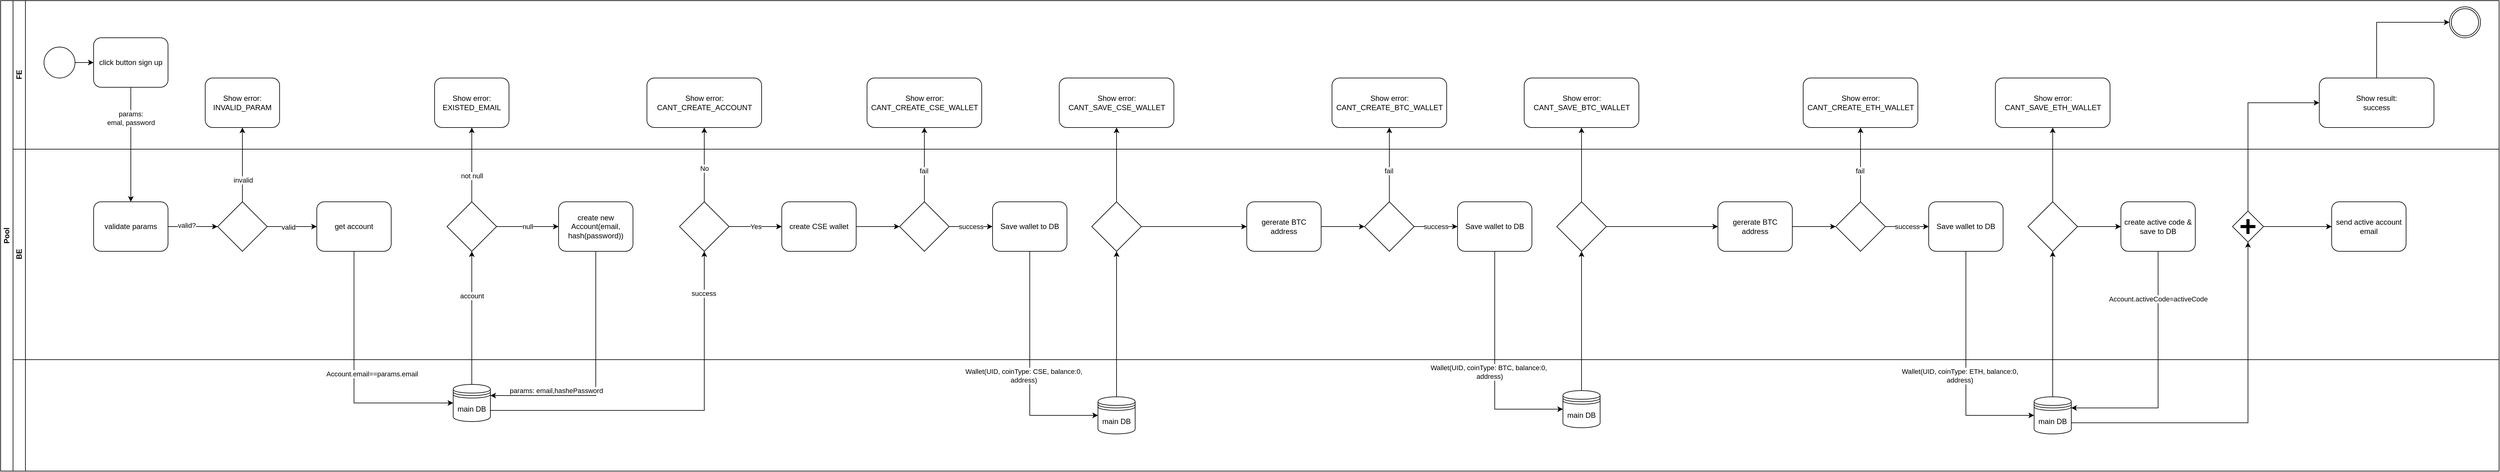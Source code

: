 <mxfile version="13.0.6" type="google" pages="4"><diagram id="N0VnUUv5-TIs1z8EvSCI" name="Sign up"><mxGraphModel dx="1240" dy="703" grid="1" gridSize="10" guides="1" tooltips="1" connect="1" arrows="1" fold="1" page="1" pageScale="1" pageWidth="850" pageHeight="1100" math="0" shadow="0"><root><mxCell id="0"/><mxCell id="1" parent="0"/><mxCell id="hStCVQUGAU6IrnwOUU0_-3" value="Pool" style="swimlane;html=1;childLayout=stackLayout;resizeParent=1;resizeParentMax=0;horizontal=0;startSize=20;horizontalStack=0;" parent="1" vertex="1"><mxGeometry x="180" y="80" width="4030" height="760" as="geometry"/></mxCell><mxCell id="hStCVQUGAU6IrnwOUU0_-4" value="FE" style="swimlane;html=1;startSize=20;horizontal=0;" parent="hStCVQUGAU6IrnwOUU0_-3" vertex="1"><mxGeometry x="20" width="4010" height="240" as="geometry"/></mxCell><mxCell id="hStCVQUGAU6IrnwOUU0_-9" style="edgeStyle=orthogonalEdgeStyle;rounded=0;orthogonalLoop=1;jettySize=auto;html=1;exitX=1;exitY=0.5;exitDx=0;exitDy=0;entryX=0;entryY=0.5;entryDx=0;entryDy=0;" parent="hStCVQUGAU6IrnwOUU0_-4" source="hStCVQUGAU6IrnwOUU0_-8" target="hStCVQUGAU6IrnwOUU0_-7" edge="1"><mxGeometry relative="1" as="geometry"/></mxCell><mxCell id="hStCVQUGAU6IrnwOUU0_-135" value="" style="shape=mxgraph.bpmn.shape;html=1;verticalLabelPosition=bottom;labelBackgroundColor=#ffffff;verticalAlign=top;align=center;perimeter=ellipsePerimeter;outlineConnect=0;outline=throwing;symbol=general;" parent="hStCVQUGAU6IrnwOUU0_-4" vertex="1"><mxGeometry x="3930" y="10" width="50" height="50" as="geometry"/></mxCell><mxCell id="hStCVQUGAU6IrnwOUU0_-7" value="click button sign up" style="shape=ext;rounded=1;html=1;whiteSpace=wrap;" parent="hStCVQUGAU6IrnwOUU0_-4" vertex="1"><mxGeometry x="130" y="60" width="120" height="80" as="geometry"/></mxCell><mxCell id="hStCVQUGAU6IrnwOUU0_-8" value="" style="shape=mxgraph.bpmn.shape;html=1;verticalLabelPosition=bottom;labelBackgroundColor=#ffffff;verticalAlign=top;align=center;perimeter=ellipsePerimeter;outlineConnect=0;outline=standard;symbol=general;" parent="hStCVQUGAU6IrnwOUU0_-4" vertex="1"><mxGeometry x="50" y="75" width="50" height="50" as="geometry"/></mxCell><mxCell id="hStCVQUGAU6IrnwOUU0_-58" value="Show error:&lt;br&gt;CANT_CREATE_CSE_WALLET" style="shape=ext;rounded=1;html=1;whiteSpace=wrap;" parent="hStCVQUGAU6IrnwOUU0_-4" vertex="1"><mxGeometry x="1377.5" y="125" width="185" height="80" as="geometry"/></mxCell><mxCell id="hStCVQUGAU6IrnwOUU0_-12" value="Show error:&lt;br&gt;INVALID_PARAM" style="shape=ext;rounded=1;html=1;whiteSpace=wrap;" parent="hStCVQUGAU6IrnwOUU0_-4" vertex="1"><mxGeometry x="310" y="125" width="120" height="80" as="geometry"/></mxCell><mxCell id="hStCVQUGAU6IrnwOUU0_-34" value="Show error:&lt;br&gt;EXISTED_EMAIL" style="shape=ext;rounded=1;html=1;whiteSpace=wrap;" parent="hStCVQUGAU6IrnwOUU0_-4" vertex="1"><mxGeometry x="680" y="125" width="120" height="80" as="geometry"/></mxCell><mxCell id="hStCVQUGAU6IrnwOUU0_-43" value="Show error:&lt;br&gt;CANT_CREATE_ACCOUNT" style="shape=ext;rounded=1;html=1;whiteSpace=wrap;" parent="hStCVQUGAU6IrnwOUU0_-4" vertex="1"><mxGeometry x="1022.5" y="125" width="185" height="80" as="geometry"/></mxCell><mxCell id="hStCVQUGAU6IrnwOUU0_-69" value="Show error:&lt;br&gt;CANT_SAVE_CSE_WALLET" style="shape=ext;rounded=1;html=1;whiteSpace=wrap;" parent="hStCVQUGAU6IrnwOUU0_-4" vertex="1"><mxGeometry x="1687.5" y="125" width="185" height="80" as="geometry"/></mxCell><mxCell id="hStCVQUGAU6IrnwOUU0_-148" style="edgeStyle=orthogonalEdgeStyle;rounded=0;orthogonalLoop=1;jettySize=auto;html=1;exitX=0.5;exitY=0;exitDx=0;exitDy=0;entryX=0;entryY=0.5;entryDx=0;entryDy=0;" parent="hStCVQUGAU6IrnwOUU0_-4" source="hStCVQUGAU6IrnwOUU0_-136" target="hStCVQUGAU6IrnwOUU0_-135" edge="1"><mxGeometry relative="1" as="geometry"/></mxCell><mxCell id="hStCVQUGAU6IrnwOUU0_-136" value="Show result:&lt;br&gt;success" style="shape=ext;rounded=1;html=1;whiteSpace=wrap;" parent="hStCVQUGAU6IrnwOUU0_-4" vertex="1"><mxGeometry x="3720" y="125" width="185" height="80" as="geometry"/></mxCell><mxCell id="hStCVQUGAU6IrnwOUU0_-5" value="BE" style="swimlane;html=1;startSize=20;horizontal=0;" parent="hStCVQUGAU6IrnwOUU0_-3" vertex="1"><mxGeometry x="20" y="240" width="4010" height="340" as="geometry"/></mxCell><mxCell id="hStCVQUGAU6IrnwOUU0_-33" value="null" style="edgeStyle=orthogonalEdgeStyle;rounded=0;orthogonalLoop=1;jettySize=auto;html=1;exitX=1;exitY=0.5;exitDx=0;exitDy=0;entryX=0;entryY=0.5;entryDx=0;entryDy=0;" parent="hStCVQUGAU6IrnwOUU0_-5" source="hStCVQUGAU6IrnwOUU0_-28" target="hStCVQUGAU6IrnwOUU0_-27" edge="1"><mxGeometry relative="1" as="geometry"/></mxCell><mxCell id="hStCVQUGAU6IrnwOUU0_-28" value="" style="rhombus;whiteSpace=wrap;html=1;" parent="hStCVQUGAU6IrnwOUU0_-5" vertex="1"><mxGeometry x="700" y="85" width="80" height="80" as="geometry"/></mxCell><mxCell id="hStCVQUGAU6IrnwOUU0_-20" value="get account" style="shape=ext;rounded=1;html=1;whiteSpace=wrap;" parent="hStCVQUGAU6IrnwOUU0_-5" vertex="1"><mxGeometry x="490" y="85" width="120" height="80" as="geometry"/></mxCell><mxCell id="hStCVQUGAU6IrnwOUU0_-21" style="edgeStyle=orthogonalEdgeStyle;rounded=0;orthogonalLoop=1;jettySize=auto;html=1;exitX=1;exitY=0.5;exitDx=0;exitDy=0;entryX=0;entryY=0.5;entryDx=0;entryDy=0;" parent="hStCVQUGAU6IrnwOUU0_-5" source="hStCVQUGAU6IrnwOUU0_-14" target="hStCVQUGAU6IrnwOUU0_-20" edge="1"><mxGeometry relative="1" as="geometry"/></mxCell><mxCell id="hStCVQUGAU6IrnwOUU0_-23" value="valid" style="edgeLabel;html=1;align=center;verticalAlign=middle;resizable=0;points=[];" parent="hStCVQUGAU6IrnwOUU0_-21" vertex="1" connectable="0"><mxGeometry x="-0.15" y="-1" relative="1" as="geometry"><mxPoint as="offset"/></mxGeometry></mxCell><mxCell id="hStCVQUGAU6IrnwOUU0_-14" value="" style="rhombus;whiteSpace=wrap;html=1;" parent="hStCVQUGAU6IrnwOUU0_-5" vertex="1"><mxGeometry x="330" y="85" width="80" height="80" as="geometry"/></mxCell><mxCell id="hStCVQUGAU6IrnwOUU0_-17" style="edgeStyle=orthogonalEdgeStyle;rounded=0;orthogonalLoop=1;jettySize=auto;html=1;exitX=1;exitY=0.5;exitDx=0;exitDy=0;entryX=0;entryY=0.5;entryDx=0;entryDy=0;" parent="hStCVQUGAU6IrnwOUU0_-5" source="hStCVQUGAU6IrnwOUU0_-10" target="hStCVQUGAU6IrnwOUU0_-14" edge="1"><mxGeometry relative="1" as="geometry"/></mxCell><mxCell id="hStCVQUGAU6IrnwOUU0_-18" value="valid?" style="edgeLabel;html=1;align=center;verticalAlign=middle;resizable=0;points=[];" parent="hStCVQUGAU6IrnwOUU0_-17" vertex="1" connectable="0"><mxGeometry x="-0.25" y="2" relative="1" as="geometry"><mxPoint as="offset"/></mxGeometry></mxCell><mxCell id="hStCVQUGAU6IrnwOUU0_-10" value="validate params" style="shape=ext;rounded=1;html=1;whiteSpace=wrap;" parent="hStCVQUGAU6IrnwOUU0_-5" vertex="1"><mxGeometry x="130" y="85" width="120" height="80" as="geometry"/></mxCell><mxCell id="hStCVQUGAU6IrnwOUU0_-27" value="create new Account(email, hash(password))" style="shape=ext;rounded=1;html=1;whiteSpace=wrap;" parent="hStCVQUGAU6IrnwOUU0_-5" vertex="1"><mxGeometry x="880" y="85" width="120" height="80" as="geometry"/></mxCell><mxCell id="hStCVQUGAU6IrnwOUU0_-42" value="Yes" style="edgeStyle=orthogonalEdgeStyle;rounded=0;orthogonalLoop=1;jettySize=auto;html=1;exitX=1;exitY=0.5;exitDx=0;exitDy=0;entryX=0;entryY=0.5;entryDx=0;entryDy=0;" parent="hStCVQUGAU6IrnwOUU0_-5" source="hStCVQUGAU6IrnwOUU0_-40" target="hStCVQUGAU6IrnwOUU0_-41" edge="1"><mxGeometry relative="1" as="geometry"/></mxCell><mxCell id="hStCVQUGAU6IrnwOUU0_-40" value="" style="rhombus;whiteSpace=wrap;html=1;" parent="hStCVQUGAU6IrnwOUU0_-5" vertex="1"><mxGeometry x="1075" y="85" width="80" height="80" as="geometry"/></mxCell><mxCell id="IJsyCpKlZe-Se7SX56jn-1" style="edgeStyle=orthogonalEdgeStyle;rounded=0;orthogonalLoop=1;jettySize=auto;html=1;exitX=1;exitY=0.5;exitDx=0;exitDy=0;entryX=0;entryY=0.5;entryDx=0;entryDy=0;" parent="hStCVQUGAU6IrnwOUU0_-5" source="hStCVQUGAU6IrnwOUU0_-41" target="hStCVQUGAU6IrnwOUU0_-54" edge="1"><mxGeometry relative="1" as="geometry"/></mxCell><mxCell id="hStCVQUGAU6IrnwOUU0_-41" value="create CSE wallet" style="shape=ext;rounded=1;html=1;whiteSpace=wrap;" parent="hStCVQUGAU6IrnwOUU0_-5" vertex="1"><mxGeometry x="1240" y="85" width="120" height="80" as="geometry"/></mxCell><mxCell id="hStCVQUGAU6IrnwOUU0_-57" value="success" style="edgeStyle=orthogonalEdgeStyle;rounded=0;orthogonalLoop=1;jettySize=auto;html=1;exitX=1;exitY=0.5;exitDx=0;exitDy=0;entryX=0;entryY=0.5;entryDx=0;entryDy=0;" parent="hStCVQUGAU6IrnwOUU0_-5" source="hStCVQUGAU6IrnwOUU0_-54" target="hStCVQUGAU6IrnwOUU0_-56" edge="1"><mxGeometry relative="1" as="geometry"/></mxCell><mxCell id="hStCVQUGAU6IrnwOUU0_-54" value="" style="rhombus;whiteSpace=wrap;html=1;" parent="hStCVQUGAU6IrnwOUU0_-5" vertex="1"><mxGeometry x="1430" y="85" width="80" height="80" as="geometry"/></mxCell><mxCell id="hStCVQUGAU6IrnwOUU0_-56" value="Save wallet to DB" style="shape=ext;rounded=1;html=1;whiteSpace=wrap;" parent="hStCVQUGAU6IrnwOUU0_-5" vertex="1"><mxGeometry x="1580" y="85" width="120" height="80" as="geometry"/></mxCell><mxCell id="hStCVQUGAU6IrnwOUU0_-112" style="edgeStyle=orthogonalEdgeStyle;rounded=0;orthogonalLoop=1;jettySize=auto;html=1;exitX=1;exitY=0.5;exitDx=0;exitDy=0;entryX=0;entryY=0.5;entryDx=0;entryDy=0;" parent="hStCVQUGAU6IrnwOUU0_-5" source="hStCVQUGAU6IrnwOUU0_-66" target="hStCVQUGAU6IrnwOUU0_-93" edge="1"><mxGeometry relative="1" as="geometry"/></mxCell><mxCell id="hStCVQUGAU6IrnwOUU0_-66" value="" style="rhombus;whiteSpace=wrap;html=1;" parent="hStCVQUGAU6IrnwOUU0_-5" vertex="1"><mxGeometry x="1740" y="85" width="80" height="80" as="geometry"/></mxCell><mxCell id="hStCVQUGAU6IrnwOUU0_-91" value="Show error:&lt;br&gt;CANT_CREATE_BTC_WALLET" style="shape=ext;rounded=1;html=1;whiteSpace=wrap;" parent="hStCVQUGAU6IrnwOUU0_-5" vertex="1"><mxGeometry x="2127.5" y="-115" width="185" height="80" as="geometry"/></mxCell><mxCell id="hStCVQUGAU6IrnwOUU0_-92" value="Show error:&lt;br&gt;CANT_SAVE_BTC_WALLET" style="shape=ext;rounded=1;html=1;whiteSpace=wrap;" parent="hStCVQUGAU6IrnwOUU0_-5" vertex="1"><mxGeometry x="2437.5" y="-115" width="185" height="80" as="geometry"/></mxCell><mxCell id="53kkLTNSiVOb0BKSHHm--3" style="edgeStyle=orthogonalEdgeStyle;rounded=0;orthogonalLoop=1;jettySize=auto;html=1;exitX=1;exitY=0.5;exitDx=0;exitDy=0;entryX=0;entryY=0.5;entryDx=0;entryDy=0;" parent="hStCVQUGAU6IrnwOUU0_-5" source="hStCVQUGAU6IrnwOUU0_-93" target="hStCVQUGAU6IrnwOUU0_-97" edge="1"><mxGeometry relative="1" as="geometry"/></mxCell><mxCell id="hStCVQUGAU6IrnwOUU0_-93" value="gererate BTC address" style="shape=ext;rounded=1;html=1;whiteSpace=wrap;" parent="hStCVQUGAU6IrnwOUU0_-5" vertex="1"><mxGeometry x="1990" y="85" width="120" height="80" as="geometry"/></mxCell><mxCell id="hStCVQUGAU6IrnwOUU0_-94" value="success" style="edgeStyle=orthogonalEdgeStyle;rounded=0;orthogonalLoop=1;jettySize=auto;html=1;exitX=1;exitY=0.5;exitDx=0;exitDy=0;entryX=0;entryY=0.5;entryDx=0;entryDy=0;" parent="hStCVQUGAU6IrnwOUU0_-5" source="hStCVQUGAU6IrnwOUU0_-97" target="hStCVQUGAU6IrnwOUU0_-98" edge="1"><mxGeometry relative="1" as="geometry"/></mxCell><mxCell id="hStCVQUGAU6IrnwOUU0_-97" value="" style="rhombus;whiteSpace=wrap;html=1;" parent="hStCVQUGAU6IrnwOUU0_-5" vertex="1"><mxGeometry x="2180" y="85" width="80" height="80" as="geometry"/></mxCell><mxCell id="hStCVQUGAU6IrnwOUU0_-106" style="edgeStyle=orthogonalEdgeStyle;rounded=0;orthogonalLoop=1;jettySize=auto;html=1;exitX=0.5;exitY=0;exitDx=0;exitDy=0;entryX=0.5;entryY=1;entryDx=0;entryDy=0;" parent="hStCVQUGAU6IrnwOUU0_-5" source="hStCVQUGAU6IrnwOUU0_-97" target="hStCVQUGAU6IrnwOUU0_-91" edge="1"><mxGeometry relative="1" as="geometry"/></mxCell><mxCell id="hStCVQUGAU6IrnwOUU0_-107" value="fail" style="edgeLabel;html=1;align=center;verticalAlign=middle;resizable=0;points=[];" parent="hStCVQUGAU6IrnwOUU0_-106" vertex="1" connectable="0"><mxGeometry x="-0.165" y="1" relative="1" as="geometry"><mxPoint as="offset"/></mxGeometry></mxCell><mxCell id="hStCVQUGAU6IrnwOUU0_-98" value="Save wallet to DB" style="shape=ext;rounded=1;html=1;whiteSpace=wrap;" parent="hStCVQUGAU6IrnwOUU0_-5" vertex="1"><mxGeometry x="2330" y="85" width="120" height="80" as="geometry"/></mxCell><mxCell id="hStCVQUGAU6IrnwOUU0_-134" style="edgeStyle=orthogonalEdgeStyle;rounded=0;orthogonalLoop=1;jettySize=auto;html=1;exitX=1;exitY=0.5;exitDx=0;exitDy=0;entryX=0;entryY=0.5;entryDx=0;entryDy=0;" parent="hStCVQUGAU6IrnwOUU0_-5" source="hStCVQUGAU6IrnwOUU0_-100" target="hStCVQUGAU6IrnwOUU0_-115" edge="1"><mxGeometry relative="1" as="geometry"/></mxCell><mxCell id="hStCVQUGAU6IrnwOUU0_-100" value="" style="rhombus;whiteSpace=wrap;html=1;" parent="hStCVQUGAU6IrnwOUU0_-5" vertex="1"><mxGeometry x="2490" y="85" width="80" height="80" as="geometry"/></mxCell><mxCell id="hStCVQUGAU6IrnwOUU0_-111" style="edgeStyle=orthogonalEdgeStyle;rounded=0;orthogonalLoop=1;jettySize=auto;html=1;exitX=0.5;exitY=0;exitDx=0;exitDy=0;" parent="hStCVQUGAU6IrnwOUU0_-5" source="hStCVQUGAU6IrnwOUU0_-100" target="hStCVQUGAU6IrnwOUU0_-92" edge="1"><mxGeometry relative="1" as="geometry"/></mxCell><mxCell id="hStCVQUGAU6IrnwOUU0_-113" value="Show error:&lt;br&gt;CANT_CREATE_ETH_WALLET" style="shape=ext;rounded=1;html=1;whiteSpace=wrap;" parent="hStCVQUGAU6IrnwOUU0_-5" vertex="1"><mxGeometry x="2887.5" y="-115" width="185" height="80" as="geometry"/></mxCell><mxCell id="hStCVQUGAU6IrnwOUU0_-114" value="Show error:&lt;br&gt;CANT_SAVE_ETH_WALLET" style="shape=ext;rounded=1;html=1;whiteSpace=wrap;" parent="hStCVQUGAU6IrnwOUU0_-5" vertex="1"><mxGeometry x="3197.5" y="-115" width="185" height="80" as="geometry"/></mxCell><mxCell id="53kkLTNSiVOb0BKSHHm--4" style="edgeStyle=orthogonalEdgeStyle;rounded=0;orthogonalLoop=1;jettySize=auto;html=1;exitX=1;exitY=0.5;exitDx=0;exitDy=0;entryX=0;entryY=0.5;entryDx=0;entryDy=0;" parent="hStCVQUGAU6IrnwOUU0_-5" source="hStCVQUGAU6IrnwOUU0_-115" target="hStCVQUGAU6IrnwOUU0_-119" edge="1"><mxGeometry relative="1" as="geometry"/></mxCell><mxCell id="hStCVQUGAU6IrnwOUU0_-115" value="gererate BTC address" style="shape=ext;rounded=1;html=1;whiteSpace=wrap;" parent="hStCVQUGAU6IrnwOUU0_-5" vertex="1"><mxGeometry x="2750" y="85" width="120" height="80" as="geometry"/></mxCell><mxCell id="hStCVQUGAU6IrnwOUU0_-116" value="success" style="edgeStyle=orthogonalEdgeStyle;rounded=0;orthogonalLoop=1;jettySize=auto;html=1;exitX=1;exitY=0.5;exitDx=0;exitDy=0;entryX=0;entryY=0.5;entryDx=0;entryDy=0;" parent="hStCVQUGAU6IrnwOUU0_-5" source="hStCVQUGAU6IrnwOUU0_-119" target="hStCVQUGAU6IrnwOUU0_-122" edge="1"><mxGeometry relative="1" as="geometry"/></mxCell><mxCell id="hStCVQUGAU6IrnwOUU0_-119" value="" style="rhombus;whiteSpace=wrap;html=1;" parent="hStCVQUGAU6IrnwOUU0_-5" vertex="1"><mxGeometry x="2940" y="85" width="80" height="80" as="geometry"/></mxCell><mxCell id="hStCVQUGAU6IrnwOUU0_-120" style="edgeStyle=orthogonalEdgeStyle;rounded=0;orthogonalLoop=1;jettySize=auto;html=1;exitX=0.5;exitY=0;exitDx=0;exitDy=0;entryX=0.5;entryY=1;entryDx=0;entryDy=0;" parent="hStCVQUGAU6IrnwOUU0_-5" source="hStCVQUGAU6IrnwOUU0_-119" target="hStCVQUGAU6IrnwOUU0_-113" edge="1"><mxGeometry relative="1" as="geometry"/></mxCell><mxCell id="hStCVQUGAU6IrnwOUU0_-121" value="fail" style="edgeLabel;html=1;align=center;verticalAlign=middle;resizable=0;points=[];" parent="hStCVQUGAU6IrnwOUU0_-120" vertex="1" connectable="0"><mxGeometry x="-0.165" y="1" relative="1" as="geometry"><mxPoint as="offset"/></mxGeometry></mxCell><mxCell id="hStCVQUGAU6IrnwOUU0_-122" value="Save wallet to DB" style="shape=ext;rounded=1;html=1;whiteSpace=wrap;" parent="hStCVQUGAU6IrnwOUU0_-5" vertex="1"><mxGeometry x="3090" y="85" width="120" height="80" as="geometry"/></mxCell><mxCell id="hStCVQUGAU6IrnwOUU0_-124" value="" style="rhombus;whiteSpace=wrap;html=1;" parent="hStCVQUGAU6IrnwOUU0_-5" vertex="1"><mxGeometry x="3250" y="85" width="80" height="80" as="geometry"/></mxCell><mxCell id="hStCVQUGAU6IrnwOUU0_-125" style="edgeStyle=orthogonalEdgeStyle;rounded=0;orthogonalLoop=1;jettySize=auto;html=1;exitX=0.5;exitY=0;exitDx=0;exitDy=0;" parent="hStCVQUGAU6IrnwOUU0_-5" source="hStCVQUGAU6IrnwOUU0_-124" target="hStCVQUGAU6IrnwOUU0_-114" edge="1"><mxGeometry relative="1" as="geometry"/></mxCell><mxCell id="hStCVQUGAU6IrnwOUU0_-140" value="create active code &amp;amp; save to DB" style="shape=ext;rounded=1;html=1;whiteSpace=wrap;" parent="hStCVQUGAU6IrnwOUU0_-5" vertex="1"><mxGeometry x="3400" y="85" width="120" height="80" as="geometry"/></mxCell><mxCell id="hStCVQUGAU6IrnwOUU0_-137" style="edgeStyle=orthogonalEdgeStyle;rounded=0;orthogonalLoop=1;jettySize=auto;html=1;exitX=1;exitY=0.5;exitDx=0;exitDy=0;entryX=0;entryY=0.5;entryDx=0;entryDy=0;" parent="hStCVQUGAU6IrnwOUU0_-5" source="hStCVQUGAU6IrnwOUU0_-124" target="hStCVQUGAU6IrnwOUU0_-140" edge="1"><mxGeometry relative="1" as="geometry"/></mxCell><mxCell id="hStCVQUGAU6IrnwOUU0_-138" value="send active account email" style="shape=ext;rounded=1;html=1;whiteSpace=wrap;" parent="hStCVQUGAU6IrnwOUU0_-5" vertex="1"><mxGeometry x="3740" y="85" width="120" height="80" as="geometry"/></mxCell><mxCell id="hStCVQUGAU6IrnwOUU0_-146" style="edgeStyle=orthogonalEdgeStyle;rounded=0;orthogonalLoop=1;jettySize=auto;html=1;entryX=0;entryY=0.5;entryDx=0;entryDy=0;exitX=1;exitY=0.5;exitDx=0;exitDy=0;" parent="hStCVQUGAU6IrnwOUU0_-5" source="hStCVQUGAU6IrnwOUU0_-150" target="hStCVQUGAU6IrnwOUU0_-138" edge="1"><mxGeometry relative="1" as="geometry"><mxPoint x="3660" y="150" as="sourcePoint"/><Array as="points"><mxPoint x="3650" y="125"/><mxPoint x="3650" y="125"/></Array></mxGeometry></mxCell><mxCell id="hStCVQUGAU6IrnwOUU0_-150" value="" style="shape=mxgraph.bpmn.shape;html=1;verticalLabelPosition=bottom;labelBackgroundColor=#ffffff;verticalAlign=top;align=center;perimeter=rhombusPerimeter;background=gateway;outlineConnect=0;outline=none;symbol=parallelGw;" parent="hStCVQUGAU6IrnwOUU0_-5" vertex="1"><mxGeometry x="3580" y="100" width="50" height="50" as="geometry"/></mxCell><mxCell id="hStCVQUGAU6IrnwOUU0_-6" value="" style="swimlane;html=1;startSize=20;horizontal=0;" parent="hStCVQUGAU6IrnwOUU0_-3" vertex="1"><mxGeometry x="20" y="580" width="4010" height="180" as="geometry"/></mxCell><mxCell id="hStCVQUGAU6IrnwOUU0_-25" value="main DB" style="shape=datastore;whiteSpace=wrap;html=1;" parent="hStCVQUGAU6IrnwOUU0_-6" vertex="1"><mxGeometry x="710" y="40" width="60" height="60" as="geometry"/></mxCell><mxCell id="hStCVQUGAU6IrnwOUU0_-101" value="main DB" style="shape=datastore;whiteSpace=wrap;html=1;" parent="hStCVQUGAU6IrnwOUU0_-6" vertex="1"><mxGeometry x="2500" y="50" width="60" height="60" as="geometry"/></mxCell><mxCell id="hStCVQUGAU6IrnwOUU0_-64" value="main DB" style="shape=datastore;whiteSpace=wrap;html=1;" parent="hStCVQUGAU6IrnwOUU0_-6" vertex="1"><mxGeometry x="1750" y="60" width="60" height="60" as="geometry"/></mxCell><mxCell id="hStCVQUGAU6IrnwOUU0_-126" value="main DB" style="shape=datastore;whiteSpace=wrap;html=1;" parent="hStCVQUGAU6IrnwOUU0_-6" vertex="1"><mxGeometry x="3260" y="60" width="60" height="60" as="geometry"/></mxCell><mxCell id="hStCVQUGAU6IrnwOUU0_-11" value="params:&lt;br&gt;emal, password" style="edgeStyle=orthogonalEdgeStyle;rounded=0;orthogonalLoop=1;jettySize=auto;html=1;exitX=0.5;exitY=1;exitDx=0;exitDy=0;entryX=0.5;entryY=0;entryDx=0;entryDy=0;" parent="hStCVQUGAU6IrnwOUU0_-3" source="hStCVQUGAU6IrnwOUU0_-7" target="hStCVQUGAU6IrnwOUU0_-10" edge="1"><mxGeometry x="-0.46" relative="1" as="geometry"><mxPoint as="offset"/></mxGeometry></mxCell><mxCell id="hStCVQUGAU6IrnwOUU0_-13" style="edgeStyle=orthogonalEdgeStyle;rounded=0;orthogonalLoop=1;jettySize=auto;html=1;entryX=0.5;entryY=1;entryDx=0;entryDy=0;exitX=0.5;exitY=0;exitDx=0;exitDy=0;" parent="hStCVQUGAU6IrnwOUU0_-3" source="hStCVQUGAU6IrnwOUU0_-14" target="hStCVQUGAU6IrnwOUU0_-12" edge="1"><mxGeometry relative="1" as="geometry"><mxPoint x="430" y="420" as="sourcePoint"/></mxGeometry></mxCell><mxCell id="hStCVQUGAU6IrnwOUU0_-24" value="invalid" style="edgeLabel;html=1;align=center;verticalAlign=middle;resizable=0;points=[];" parent="hStCVQUGAU6IrnwOUU0_-13" vertex="1" connectable="0"><mxGeometry x="-0.814" y="-1" relative="1" as="geometry"><mxPoint y="-24" as="offset"/></mxGeometry></mxCell><mxCell id="hStCVQUGAU6IrnwOUU0_-26" style="edgeStyle=orthogonalEdgeStyle;rounded=0;orthogonalLoop=1;jettySize=auto;html=1;exitX=0.5;exitY=1;exitDx=0;exitDy=0;entryX=0;entryY=0.5;entryDx=0;entryDy=0;" parent="hStCVQUGAU6IrnwOUU0_-3" source="hStCVQUGAU6IrnwOUU0_-20" target="hStCVQUGAU6IrnwOUU0_-25" edge="1"><mxGeometry relative="1" as="geometry"/></mxCell><mxCell id="hStCVQUGAU6IrnwOUU0_-31" value="Account.email==params.email" style="edgeLabel;html=1;align=center;verticalAlign=middle;resizable=0;points=[];" parent="hStCVQUGAU6IrnwOUU0_-26" vertex="1" connectable="0"><mxGeometry x="-0.022" y="29" relative="1" as="geometry"><mxPoint as="offset"/></mxGeometry></mxCell><mxCell id="hStCVQUGAU6IrnwOUU0_-30" style="edgeStyle=orthogonalEdgeStyle;rounded=0;orthogonalLoop=1;jettySize=auto;html=1;exitX=0.5;exitY=0;exitDx=0;exitDy=0;entryX=0.5;entryY=1;entryDx=0;entryDy=0;" parent="hStCVQUGAU6IrnwOUU0_-3" source="hStCVQUGAU6IrnwOUU0_-25" target="hStCVQUGAU6IrnwOUU0_-28" edge="1"><mxGeometry relative="1" as="geometry"><mxPoint x="770" y="410" as="targetPoint"/></mxGeometry></mxCell><mxCell id="hStCVQUGAU6IrnwOUU0_-32" value="account" style="edgeLabel;html=1;align=center;verticalAlign=middle;resizable=0;points=[];" parent="hStCVQUGAU6IrnwOUU0_-30" vertex="1" connectable="0"><mxGeometry x="0.328" relative="1" as="geometry"><mxPoint as="offset"/></mxGeometry></mxCell><mxCell id="hStCVQUGAU6IrnwOUU0_-35" style="edgeStyle=orthogonalEdgeStyle;rounded=0;orthogonalLoop=1;jettySize=auto;html=1;exitX=0.5;exitY=0;exitDx=0;exitDy=0;entryX=0.5;entryY=1;entryDx=0;entryDy=0;" parent="hStCVQUGAU6IrnwOUU0_-3" source="hStCVQUGAU6IrnwOUU0_-28" target="hStCVQUGAU6IrnwOUU0_-34" edge="1"><mxGeometry relative="1" as="geometry"/></mxCell><mxCell id="hStCVQUGAU6IrnwOUU0_-36" value="not null" style="edgeLabel;html=1;align=center;verticalAlign=middle;resizable=0;points=[];" parent="hStCVQUGAU6IrnwOUU0_-35" vertex="1" connectable="0"><mxGeometry x="-0.3" relative="1" as="geometry"><mxPoint as="offset"/></mxGeometry></mxCell><mxCell id="hStCVQUGAU6IrnwOUU0_-37" style="edgeStyle=orthogonalEdgeStyle;rounded=0;orthogonalLoop=1;jettySize=auto;html=1;exitX=0.5;exitY=1;exitDx=0;exitDy=0;entryX=1;entryY=0.3;entryDx=0;entryDy=0;" parent="hStCVQUGAU6IrnwOUU0_-3" source="hStCVQUGAU6IrnwOUU0_-27" target="hStCVQUGAU6IrnwOUU0_-25" edge="1"><mxGeometry relative="1" as="geometry"/></mxCell><mxCell id="hStCVQUGAU6IrnwOUU0_-38" value="params: email,hashePassword" style="edgeLabel;html=1;align=center;verticalAlign=middle;resizable=0;points=[];" parent="hStCVQUGAU6IrnwOUU0_-37" vertex="1" connectable="0"><mxGeometry x="0.649" y="1" relative="1" as="geometry"><mxPoint x="35" y="-9" as="offset"/></mxGeometry></mxCell><mxCell id="hStCVQUGAU6IrnwOUU0_-39" style="edgeStyle=orthogonalEdgeStyle;rounded=0;orthogonalLoop=1;jettySize=auto;html=1;exitX=1;exitY=0.7;exitDx=0;exitDy=0;entryX=0.5;entryY=1;entryDx=0;entryDy=0;" parent="hStCVQUGAU6IrnwOUU0_-3" source="hStCVQUGAU6IrnwOUU0_-25" target="hStCVQUGAU6IrnwOUU0_-40" edge="1"><mxGeometry relative="1" as="geometry"><mxPoint x="1120" y="390" as="targetPoint"/></mxGeometry></mxCell><mxCell id="hStCVQUGAU6IrnwOUU0_-45" value="success" style="edgeLabel;html=1;align=center;verticalAlign=middle;resizable=0;points=[];" parent="hStCVQUGAU6IrnwOUU0_-39" vertex="1" connectable="0"><mxGeometry x="0.775" y="1" relative="1" as="geometry"><mxPoint as="offset"/></mxGeometry></mxCell><mxCell id="hStCVQUGAU6IrnwOUU0_-44" value="No" style="edgeStyle=orthogonalEdgeStyle;rounded=0;orthogonalLoop=1;jettySize=auto;html=1;exitX=0.5;exitY=0;exitDx=0;exitDy=0;entryX=0.5;entryY=1;entryDx=0;entryDy=0;" parent="hStCVQUGAU6IrnwOUU0_-3" source="hStCVQUGAU6IrnwOUU0_-40" target="hStCVQUGAU6IrnwOUU0_-43" edge="1"><mxGeometry x="-0.083" relative="1" as="geometry"><mxPoint y="1" as="offset"/></mxGeometry></mxCell><mxCell id="hStCVQUGAU6IrnwOUU0_-62" style="edgeStyle=orthogonalEdgeStyle;rounded=0;orthogonalLoop=1;jettySize=auto;html=1;exitX=0.5;exitY=0;exitDx=0;exitDy=0;entryX=0.5;entryY=1;entryDx=0;entryDy=0;" parent="hStCVQUGAU6IrnwOUU0_-3" source="hStCVQUGAU6IrnwOUU0_-54" target="hStCVQUGAU6IrnwOUU0_-58" edge="1"><mxGeometry relative="1" as="geometry"/></mxCell><mxCell id="hStCVQUGAU6IrnwOUU0_-63" value="fail" style="edgeLabel;html=1;align=center;verticalAlign=middle;resizable=0;points=[];" parent="hStCVQUGAU6IrnwOUU0_-62" vertex="1" connectable="0"><mxGeometry x="-0.165" y="1" relative="1" as="geometry"><mxPoint as="offset"/></mxGeometry></mxCell><mxCell id="hStCVQUGAU6IrnwOUU0_-65" style="edgeStyle=orthogonalEdgeStyle;rounded=0;orthogonalLoop=1;jettySize=auto;html=1;exitX=0.5;exitY=1;exitDx=0;exitDy=0;entryX=0;entryY=0.5;entryDx=0;entryDy=0;" parent="hStCVQUGAU6IrnwOUU0_-3" source="hStCVQUGAU6IrnwOUU0_-56" target="hStCVQUGAU6IrnwOUU0_-64" edge="1"><mxGeometry relative="1" as="geometry"/></mxCell><mxCell id="hStCVQUGAU6IrnwOUU0_-68" value="Wallet(UID, coinType: CSE, balance:0, &lt;br&gt;address)" style="edgeLabel;html=1;align=center;verticalAlign=middle;resizable=0;points=[];" parent="hStCVQUGAU6IrnwOUU0_-65" vertex="1" connectable="0"><mxGeometry x="0.227" y="27" relative="1" as="geometry"><mxPoint x="-37" y="-29.29" as="offset"/></mxGeometry></mxCell><mxCell id="hStCVQUGAU6IrnwOUU0_-67" style="edgeStyle=orthogonalEdgeStyle;rounded=0;orthogonalLoop=1;jettySize=auto;html=1;exitX=0.5;exitY=0;exitDx=0;exitDy=0;entryX=0.5;entryY=1;entryDx=0;entryDy=0;" parent="hStCVQUGAU6IrnwOUU0_-3" source="hStCVQUGAU6IrnwOUU0_-64" target="hStCVQUGAU6IrnwOUU0_-66" edge="1"><mxGeometry relative="1" as="geometry"/></mxCell><mxCell id="hStCVQUGAU6IrnwOUU0_-70" style="edgeStyle=orthogonalEdgeStyle;rounded=0;orthogonalLoop=1;jettySize=auto;html=1;exitX=0.5;exitY=0;exitDx=0;exitDy=0;" parent="hStCVQUGAU6IrnwOUU0_-3" source="hStCVQUGAU6IrnwOUU0_-66" target="hStCVQUGAU6IrnwOUU0_-69" edge="1"><mxGeometry relative="1" as="geometry"/></mxCell><mxCell id="hStCVQUGAU6IrnwOUU0_-108" style="edgeStyle=orthogonalEdgeStyle;rounded=0;orthogonalLoop=1;jettySize=auto;html=1;exitX=0.5;exitY=1;exitDx=0;exitDy=0;entryX=0;entryY=0.5;entryDx=0;entryDy=0;" parent="hStCVQUGAU6IrnwOUU0_-3" source="hStCVQUGAU6IrnwOUU0_-98" target="hStCVQUGAU6IrnwOUU0_-101" edge="1"><mxGeometry relative="1" as="geometry"/></mxCell><mxCell id="hStCVQUGAU6IrnwOUU0_-109" value="Wallet(UID, coinType: BTC, balance:0, &lt;br&gt;&amp;nbsp;address)" style="edgeLabel;html=1;align=center;verticalAlign=middle;resizable=0;points=[];" parent="hStCVQUGAU6IrnwOUU0_-108" vertex="1" connectable="0"><mxGeometry x="0.227" y="27" relative="1" as="geometry"><mxPoint x="-37" y="-29.29" as="offset"/></mxGeometry></mxCell><mxCell id="hStCVQUGAU6IrnwOUU0_-110" style="edgeStyle=orthogonalEdgeStyle;rounded=0;orthogonalLoop=1;jettySize=auto;html=1;exitX=0.5;exitY=0;exitDx=0;exitDy=0;entryX=0.5;entryY=1;entryDx=0;entryDy=0;" parent="hStCVQUGAU6IrnwOUU0_-3" source="hStCVQUGAU6IrnwOUU0_-101" target="hStCVQUGAU6IrnwOUU0_-100" edge="1"><mxGeometry relative="1" as="geometry"/></mxCell><mxCell id="hStCVQUGAU6IrnwOUU0_-131" style="edgeStyle=orthogonalEdgeStyle;rounded=0;orthogonalLoop=1;jettySize=auto;html=1;exitX=0.5;exitY=1;exitDx=0;exitDy=0;entryX=0;entryY=0.5;entryDx=0;entryDy=0;" parent="hStCVQUGAU6IrnwOUU0_-3" source="hStCVQUGAU6IrnwOUU0_-122" target="hStCVQUGAU6IrnwOUU0_-126" edge="1"><mxGeometry relative="1" as="geometry"/></mxCell><mxCell id="hStCVQUGAU6IrnwOUU0_-132" value="Wallet(UID, coinType: ETH, balance:0, &lt;br&gt;address)" style="edgeLabel;html=1;align=center;verticalAlign=middle;resizable=0;points=[];" parent="hStCVQUGAU6IrnwOUU0_-131" vertex="1" connectable="0"><mxGeometry x="0.227" y="27" relative="1" as="geometry"><mxPoint x="-37" y="-29.29" as="offset"/></mxGeometry></mxCell><mxCell id="hStCVQUGAU6IrnwOUU0_-133" style="edgeStyle=orthogonalEdgeStyle;rounded=0;orthogonalLoop=1;jettySize=auto;html=1;exitX=0.5;exitY=0;exitDx=0;exitDy=0;entryX=0.5;entryY=1;entryDx=0;entryDy=0;" parent="hStCVQUGAU6IrnwOUU0_-3" source="hStCVQUGAU6IrnwOUU0_-126" target="hStCVQUGAU6IrnwOUU0_-124" edge="1"><mxGeometry relative="1" as="geometry"/></mxCell><mxCell id="hStCVQUGAU6IrnwOUU0_-141" style="edgeStyle=orthogonalEdgeStyle;rounded=0;orthogonalLoop=1;jettySize=auto;html=1;exitX=0.5;exitY=1;exitDx=0;exitDy=0;entryX=1;entryY=0.3;entryDx=0;entryDy=0;" parent="hStCVQUGAU6IrnwOUU0_-3" source="hStCVQUGAU6IrnwOUU0_-140" target="hStCVQUGAU6IrnwOUU0_-126" edge="1"><mxGeometry relative="1" as="geometry"/></mxCell><mxCell id="hStCVQUGAU6IrnwOUU0_-145" value="Account.activeCode=activeCode" style="edgeLabel;html=1;align=center;verticalAlign=middle;resizable=0;points=[];" parent="hStCVQUGAU6IrnwOUU0_-141" vertex="1" connectable="0"><mxGeometry x="-0.61" relative="1" as="geometry"><mxPoint as="offset"/></mxGeometry></mxCell><mxCell id="hStCVQUGAU6IrnwOUU0_-142" style="edgeStyle=orthogonalEdgeStyle;rounded=0;orthogonalLoop=1;jettySize=auto;html=1;exitX=1;exitY=0.7;exitDx=0;exitDy=0;entryX=0.5;entryY=1;entryDx=0;entryDy=0;" parent="hStCVQUGAU6IrnwOUU0_-3" source="hStCVQUGAU6IrnwOUU0_-126" target="hStCVQUGAU6IrnwOUU0_-150" edge="1"><mxGeometry relative="1" as="geometry"><mxPoint x="3650" y="390" as="targetPoint"/></mxGeometry></mxCell><mxCell id="hStCVQUGAU6IrnwOUU0_-147" style="edgeStyle=orthogonalEdgeStyle;rounded=0;orthogonalLoop=1;jettySize=auto;html=1;entryX=0;entryY=0.5;entryDx=0;entryDy=0;exitX=0.5;exitY=0;exitDx=0;exitDy=0;" parent="hStCVQUGAU6IrnwOUU0_-3" source="hStCVQUGAU6IrnwOUU0_-150" target="hStCVQUGAU6IrnwOUU0_-136" edge="1"><mxGeometry relative="1" as="geometry"><mxPoint x="3630" y="390" as="sourcePoint"/><Array as="points"><mxPoint x="3625" y="165"/></Array></mxGeometry></mxCell></root></mxGraphModel></diagram><diagram id="sv-2cfnbq4CNAMOBMD_w" name="Sign in"><mxGraphModel dx="1240" dy="703" grid="1" gridSize="10" guides="1" tooltips="1" connect="1" arrows="1" fold="1" page="1" pageScale="1" pageWidth="850" pageHeight="1100" math="0" shadow="0"><root><mxCell id="B-j-djZjhCc1aWl_XauA-0"/><mxCell id="B-j-djZjhCc1aWl_XauA-1" parent="B-j-djZjhCc1aWl_XauA-0"/><mxCell id="B-j-djZjhCc1aWl_XauA-2" value="Pool" style="swimlane;html=1;childLayout=stackLayout;resizeParent=1;resizeParentMax=0;horizontal=0;startSize=20;horizontalStack=0;" parent="B-j-djZjhCc1aWl_XauA-1" vertex="1"><mxGeometry x="180" y="80" width="5340" height="950" as="geometry"/></mxCell><mxCell id="B-j-djZjhCc1aWl_XauA-3" value="FE" style="swimlane;html=1;startSize=20;horizontal=0;" parent="B-j-djZjhCc1aWl_XauA-2" vertex="1"><mxGeometry x="20" width="5320" height="320" as="geometry"/></mxCell><mxCell id="V3W_8cGtIFMowCi3PVyZ-4" value="Show error:&lt;br&gt;EXISTED_EMAIL" style="shape=ext;rounded=1;html=1;whiteSpace=wrap;" parent="B-j-djZjhCc1aWl_XauA-3" vertex="1"><mxGeometry x="680" y="100" width="120" height="80" as="geometry"/></mxCell><mxCell id="h_6lFvevcJJKHA7OQ2Xe-22" value="Show error:&lt;br&gt;LOGIN_FAIL" style="shape=ext;rounded=1;html=1;whiteSpace=wrap;" parent="B-j-djZjhCc1aWl_XauA-3" vertex="1"><mxGeometry x="1130" y="90" width="120" height="80" as="geometry"/></mxCell><mxCell id="h_6lFvevcJJKHA7OQ2Xe-52" value="" style="shape=mxgraph.bpmn.shape;html=1;verticalLabelPosition=bottom;labelBackgroundColor=#ffffff;verticalAlign=top;align=center;perimeter=ellipsePerimeter;outlineConnect=0;outline=end;symbol=terminate;" parent="B-j-djZjhCc1aWl_XauA-3" vertex="1"><mxGeometry x="3515" y="40" width="50" height="50" as="geometry"/></mxCell><mxCell id="h_6lFvevcJJKHA7OQ2Xe-53" style="edgeStyle=orthogonalEdgeStyle;rounded=0;orthogonalLoop=1;jettySize=auto;html=1;exitX=1;exitY=0.5;exitDx=0;exitDy=0;entryX=0.5;entryY=1;entryDx=0;entryDy=0;" parent="B-j-djZjhCc1aWl_XauA-3" source="h_6lFvevcJJKHA7OQ2Xe-50" target="h_6lFvevcJJKHA7OQ2Xe-52" edge="1"><mxGeometry relative="1" as="geometry"><mxPoint x="3545" y="65" as="targetPoint"/></mxGeometry></mxCell><mxCell id="h_6lFvevcJJKHA7OQ2Xe-50" value="Login success" style="shape=ext;rounded=1;html=1;whiteSpace=wrap;" parent="B-j-djZjhCc1aWl_XauA-3" vertex="1"><mxGeometry x="3335" y="90" width="120" height="80" as="geometry"/></mxCell><mxCell id="h_6lFvevcJJKHA7OQ2Xe-51" value="Show error:&lt;br&gt;LOGIN_FAIL" style="shape=ext;rounded=1;html=1;whiteSpace=wrap;" parent="B-j-djZjhCc1aWl_XauA-3" vertex="1"><mxGeometry x="3105" y="90" width="120" height="80" as="geometry"/></mxCell><mxCell id="VZOZyKga1x-yorhXIjZY-25" value="Show error:&lt;br&gt;CANT_CREATE_TOKEN" style="shape=ext;rounded=1;html=1;whiteSpace=wrap;" vertex="1" parent="B-j-djZjhCc1aWl_XauA-3"><mxGeometry x="4316" y="120" width="230" height="80" as="geometry"/></mxCell><mxCell id="h_6lFvevcJJKHA7OQ2Xe-43" style="edgeStyle=orthogonalEdgeStyle;rounded=0;orthogonalLoop=1;jettySize=auto;html=1;exitX=0.5;exitY=1;exitDx=0;exitDy=0;entryX=0.5;entryY=0;entryDx=0;entryDy=0;" parent="B-j-djZjhCc1aWl_XauA-2" source="h_6lFvevcJJKHA7OQ2Xe-42" target="h_6lFvevcJJKHA7OQ2Xe-29" edge="1"><mxGeometry relative="1" as="geometry"/></mxCell><mxCell id="h_6lFvevcJJKHA7OQ2Xe-45" value="setting.authentocatorQueue=authenticators" style="edgeLabel;html=1;align=center;verticalAlign=middle;resizable=0;points=[];" parent="h_6lFvevcJJKHA7OQ2Xe-43" vertex="1" connectable="0"><mxGeometry x="-0.222" y="2" relative="1" as="geometry"><mxPoint as="offset"/></mxGeometry></mxCell><mxCell id="h_6lFvevcJJKHA7OQ2Xe-44" style="edgeStyle=orthogonalEdgeStyle;rounded=0;orthogonalLoop=1;jettySize=auto;html=1;exitX=1;exitY=0.3;exitDx=0;exitDy=0;entryX=0.5;entryY=1;entryDx=0;entryDy=0;" parent="B-j-djZjhCc1aWl_XauA-2" source="h_6lFvevcJJKHA7OQ2Xe-29" target="h_6lFvevcJJKHA7OQ2Xe-41" edge="1"><mxGeometry relative="1" as="geometry"/></mxCell><mxCell id="h_6lFvevcJJKHA7OQ2Xe-55" style="edgeStyle=orthogonalEdgeStyle;rounded=0;orthogonalLoop=1;jettySize=auto;html=1;exitX=0.5;exitY=0;exitDx=0;exitDy=0;entryX=0.5;entryY=1;entryDx=0;entryDy=0;" parent="B-j-djZjhCc1aWl_XauA-2" source="h_6lFvevcJJKHA7OQ2Xe-41" target="h_6lFvevcJJKHA7OQ2Xe-51" edge="1"><mxGeometry relative="1" as="geometry"/></mxCell><mxCell id="h_6lFvevcJJKHA7OQ2Xe-56" style="edgeStyle=orthogonalEdgeStyle;rounded=0;orthogonalLoop=1;jettySize=auto;html=1;exitX=0.5;exitY=0;exitDx=0;exitDy=0;" parent="B-j-djZjhCc1aWl_XauA-2" source="h_6lFvevcJJKHA7OQ2Xe-47" target="h_6lFvevcJJKHA7OQ2Xe-50" edge="1"><mxGeometry relative="1" as="geometry"/></mxCell><mxCell id="B-j-djZjhCc1aWl_XauA-4" value="BE" style="swimlane;html=1;startSize=20;horizontal=0;" parent="B-j-djZjhCc1aWl_XauA-2" vertex="1"><mxGeometry x="20" y="320" width="5320" height="430" as="geometry"/></mxCell><mxCell id="h_6lFvevcJJKHA7OQ2Xe-28" style="edgeStyle=orthogonalEdgeStyle;rounded=0;orthogonalLoop=1;jettySize=auto;html=1;exitX=1;exitY=0.5;exitDx=0;exitDy=0;entryX=0;entryY=0.5;entryDx=0;entryDy=0;" parent="B-j-djZjhCc1aWl_XauA-4" source="h_6lFvevcJJKHA7OQ2Xe-24" target="h_6lFvevcJJKHA7OQ2Xe-27" edge="1"><mxGeometry relative="1" as="geometry"/></mxCell><mxCell id="VZOZyKga1x-yorhXIjZY-1" style="edgeStyle=orthogonalEdgeStyle;rounded=0;orthogonalLoop=1;jettySize=auto;html=1;exitX=1;exitY=0.5;exitDx=0;exitDy=0;entryX=0;entryY=0.5;entryDx=0;entryDy=0;" edge="1" parent="B-j-djZjhCc1aWl_XauA-4" source="h_6lFvevcJJKHA7OQ2Xe-24" target="VZOZyKga1x-yorhXIjZY-0"><mxGeometry relative="1" as="geometry"/></mxCell><mxCell id="VZOZyKga1x-yorhXIjZY-9" value="Show error:&lt;br&gt;LOGIN_FAIL" style="shape=ext;rounded=1;html=1;whiteSpace=wrap;" vertex="1" parent="B-j-djZjhCc1aWl_XauA-4"><mxGeometry x="3830" y="-200" width="120" height="80" as="geometry"/></mxCell><mxCell id="VZOZyKga1x-yorhXIjZY-10" style="edgeStyle=orthogonalEdgeStyle;rounded=0;orthogonalLoop=1;jettySize=auto;html=1;exitX=1;exitY=0.5;exitDx=0;exitDy=0;entryX=0;entryY=0.5;entryDx=0;entryDy=0;" edge="1" parent="B-j-djZjhCc1aWl_XauA-4" source="VZOZyKga1x-yorhXIjZY-14" target="VZOZyKga1x-yorhXIjZY-15"><mxGeometry relative="1" as="geometry"/></mxCell><mxCell id="VZOZyKga1x-yorhXIjZY-12" style="edgeStyle=orthogonalEdgeStyle;rounded=0;orthogonalLoop=1;jettySize=auto;html=1;exitX=0.5;exitY=0;exitDx=0;exitDy=0;entryX=0.5;entryY=1;entryDx=0;entryDy=0;" edge="1" parent="B-j-djZjhCc1aWl_XauA-4" source="VZOZyKga1x-yorhXIjZY-14" target="VZOZyKga1x-yorhXIjZY-9"><mxGeometry relative="1" as="geometry"/></mxCell><mxCell id="VZOZyKga1x-yorhXIjZY-14" value="" style="rhombus;whiteSpace=wrap;html=1;" vertex="1" parent="B-j-djZjhCc1aWl_XauA-4"><mxGeometry x="3850" y="20" width="80" height="80" as="geometry"/></mxCell><mxCell id="VZOZyKga1x-yorhXIjZY-15" value="create new token &amp;amp; save to DB" style="shape=ext;rounded=1;html=1;whiteSpace=wrap;" vertex="1" parent="B-j-djZjhCc1aWl_XauA-4"><mxGeometry x="4050" y="20" width="120" height="80" as="geometry"/></mxCell><mxCell id="VZOZyKga1x-yorhXIjZY-16" value="delete old tokens" style="shape=ext;rounded=1;html=1;whiteSpace=wrap;" vertex="1" parent="B-j-djZjhCc1aWl_XauA-4"><mxGeometry x="3620" y="20" width="120" height="80" as="geometry"/></mxCell><mxCell id="VZOZyKga1x-yorhXIjZY-8" value="Login success" style="shape=ext;rounded=1;html=1;whiteSpace=wrap;" vertex="1" parent="B-j-djZjhCc1aWl_XauA-4"><mxGeometry x="4780" y="-230" width="120" height="80" as="geometry"/></mxCell><mxCell id="VZOZyKga1x-yorhXIjZY-17" value="Response success with token" style="shape=ext;rounded=1;html=1;whiteSpace=wrap;" vertex="1" parent="B-j-djZjhCc1aWl_XauA-4"><mxGeometry x="4780" y="20" width="120" height="80" as="geometry"/></mxCell><mxCell id="VZOZyKga1x-yorhXIjZY-18" style="edgeStyle=orthogonalEdgeStyle;rounded=0;orthogonalLoop=1;jettySize=auto;html=1;exitX=0.5;exitY=0;exitDx=0;exitDy=0;entryX=0.5;entryY=1;entryDx=0;entryDy=0;" edge="1" parent="B-j-djZjhCc1aWl_XauA-4" source="VZOZyKga1x-yorhXIjZY-17" target="VZOZyKga1x-yorhXIjZY-8"><mxGeometry relative="1" as="geometry"/></mxCell><mxCell id="VZOZyKga1x-yorhXIjZY-19" value="" style="shape=mxgraph.bpmn.shape;html=1;verticalLabelPosition=bottom;labelBackgroundColor=#ffffff;verticalAlign=top;align=center;perimeter=ellipsePerimeter;outlineConnect=0;outline=end;symbol=terminate;" vertex="1" parent="B-j-djZjhCc1aWl_XauA-4"><mxGeometry x="4960" y="-280" width="50" height="50" as="geometry"/></mxCell><mxCell id="VZOZyKga1x-yorhXIjZY-20" style="edgeStyle=orthogonalEdgeStyle;rounded=0;orthogonalLoop=1;jettySize=auto;html=1;exitX=1;exitY=0.5;exitDx=0;exitDy=0;entryX=0.5;entryY=1;entryDx=0;entryDy=0;" edge="1" parent="B-j-djZjhCc1aWl_XauA-4" source="VZOZyKga1x-yorhXIjZY-8" target="VZOZyKga1x-yorhXIjZY-19"><mxGeometry relative="1" as="geometry"><mxPoint x="4990" y="-255" as="targetPoint"/></mxGeometry></mxCell><mxCell id="VZOZyKga1x-yorhXIjZY-29" value="success" style="edgeStyle=orthogonalEdgeStyle;rounded=0;orthogonalLoop=1;jettySize=auto;html=1;exitX=1;exitY=0.5;exitDx=0;exitDy=0;entryX=0;entryY=0.5;entryDx=0;entryDy=0;" edge="1" parent="B-j-djZjhCc1aWl_XauA-4" source="VZOZyKga1x-yorhXIjZY-27" target="VZOZyKga1x-yorhXIjZY-17"><mxGeometry relative="1" as="geometry"/></mxCell><mxCell id="VZOZyKga1x-yorhXIjZY-27" value="" style="rhombus;whiteSpace=wrap;html=1;" vertex="1" parent="B-j-djZjhCc1aWl_XauA-4"><mxGeometry x="4390" y="20" width="80" height="80" as="geometry"/></mxCell><mxCell id="h_6lFvevcJJKHA7OQ2Xe-24" value="setting.emailCode== true" style="rhombus;whiteSpace=wrap;html=1;" parent="B-j-djZjhCc1aWl_XauA-4" vertex="1"><mxGeometry x="1290" y="120" width="160" height="80" as="geometry"/></mxCell><mxCell id="h_6lFvevcJJKHA7OQ2Xe-14" value="Get Authentication setting" style="shape=ext;rounded=1;html=1;whiteSpace=wrap;" parent="B-j-djZjhCc1aWl_XauA-4" vertex="1"><mxGeometry x="930" y="125" width="120" height="80" as="geometry"/></mxCell><mxCell id="h_6lFvevcJJKHA7OQ2Xe-25" value="not null" style="edgeStyle=orthogonalEdgeStyle;rounded=0;orthogonalLoop=1;jettySize=auto;html=1;exitX=1;exitY=0.5;exitDx=0;exitDy=0;entryX=0;entryY=0.5;entryDx=0;entryDy=0;" parent="B-j-djZjhCc1aWl_XauA-4" source="h_6lFvevcJJKHA7OQ2Xe-17" target="h_6lFvevcJJKHA7OQ2Xe-24" edge="1"><mxGeometry relative="1" as="geometry"/></mxCell><mxCell id="h_6lFvevcJJKHA7OQ2Xe-17" value="" style="rhombus;whiteSpace=wrap;html=1;" parent="B-j-djZjhCc1aWl_XauA-4" vertex="1"><mxGeometry x="1150" y="120" width="80" height="80" as="geometry"/></mxCell><mxCell id="h_6lFvevcJJKHA7OQ2Xe-37" style="edgeStyle=orthogonalEdgeStyle;rounded=0;orthogonalLoop=1;jettySize=auto;html=1;exitX=1;exitY=0.5;exitDx=0;exitDy=0;entryX=0;entryY=0.5;entryDx=0;entryDy=0;" parent="B-j-djZjhCc1aWl_XauA-4" source="h_6lFvevcJJKHA7OQ2Xe-27" target="h_6lFvevcJJKHA7OQ2Xe-35" edge="1"><mxGeometry relative="1" as="geometry"/></mxCell><mxCell id="h_6lFvevcJJKHA7OQ2Xe-27" value="authenticators.push(2)" style="shape=ext;rounded=1;html=1;whiteSpace=wrap;" parent="B-j-djZjhCc1aWl_XauA-4" vertex="1"><mxGeometry x="1530" y="120" width="210" height="80" as="geometry"/></mxCell><mxCell id="h_6lFvevcJJKHA7OQ2Xe-34" style="edgeStyle=orthogonalEdgeStyle;rounded=0;orthogonalLoop=1;jettySize=auto;html=1;exitX=1;exitY=0.5;exitDx=0;exitDy=0;entryX=0;entryY=0.5;entryDx=0;entryDy=0;" parent="B-j-djZjhCc1aWl_XauA-4" source="h_6lFvevcJJKHA7OQ2Xe-35" target="h_6lFvevcJJKHA7OQ2Xe-36" edge="1"><mxGeometry relative="1" as="geometry"/></mxCell><mxCell id="h_6lFvevcJJKHA7OQ2Xe-35" value="setting.2FA== true" style="rhombus;whiteSpace=wrap;html=1;" parent="B-j-djZjhCc1aWl_XauA-4" vertex="1"><mxGeometry x="1830" y="120" width="160" height="80" as="geometry"/></mxCell><mxCell id="VZOZyKga1x-yorhXIjZY-4" style="edgeStyle=orthogonalEdgeStyle;rounded=0;orthogonalLoop=1;jettySize=auto;html=1;exitX=1;exitY=0.5;exitDx=0;exitDy=0;entryX=0;entryY=0.5;entryDx=0;entryDy=0;" edge="1" parent="B-j-djZjhCc1aWl_XauA-4" source="h_6lFvevcJJKHA7OQ2Xe-36" target="VZOZyKga1x-yorhXIjZY-3"><mxGeometry relative="1" as="geometry"/></mxCell><mxCell id="h_6lFvevcJJKHA7OQ2Xe-36" value="authenticators.push(3)" style="shape=ext;rounded=1;html=1;whiteSpace=wrap;" parent="B-j-djZjhCc1aWl_XauA-4" vertex="1"><mxGeometry x="2070" y="120" width="210" height="80" as="geometry"/></mxCell><mxCell id="h_6lFvevcJJKHA7OQ2Xe-48" style="edgeStyle=orthogonalEdgeStyle;rounded=0;orthogonalLoop=1;jettySize=auto;html=1;exitX=1;exitY=0.5;exitDx=0;exitDy=0;entryX=0;entryY=0.5;entryDx=0;entryDy=0;" parent="B-j-djZjhCc1aWl_XauA-4" source="h_6lFvevcJJKHA7OQ2Xe-41" target="h_6lFvevcJJKHA7OQ2Xe-47" edge="1"><mxGeometry relative="1" as="geometry"/></mxCell><mxCell id="h_6lFvevcJJKHA7OQ2Xe-41" value="" style="rhombus;whiteSpace=wrap;html=1;" parent="B-j-djZjhCc1aWl_XauA-4" vertex="1"><mxGeometry x="3115" y="120" width="100" height="80" as="geometry"/></mxCell><mxCell id="h_6lFvevcJJKHA7OQ2Xe-47" value="return succes:&lt;br&gt;nextStep: authencitators[0]" style="shape=ext;rounded=1;html=1;whiteSpace=wrap;" parent="B-j-djZjhCc1aWl_XauA-4" vertex="1"><mxGeometry x="3335" y="120" width="120" height="80" as="geometry"/></mxCell><mxCell id="h_6lFvevcJJKHA7OQ2Xe-42" value="update setting.authenticatorQueue" style="shape=ext;rounded=1;html=1;whiteSpace=wrap;" parent="B-j-djZjhCc1aWl_XauA-4" vertex="1"><mxGeometry x="2890" y="120" width="150" height="80" as="geometry"/></mxCell><mxCell id="VZOZyKga1x-yorhXIjZY-6" style="edgeStyle=orthogonalEdgeStyle;rounded=0;orthogonalLoop=1;jettySize=auto;html=1;exitX=1;exitY=0.5;exitDx=0;exitDy=0;entryX=0;entryY=0.5;entryDx=0;entryDy=0;" edge="1" parent="B-j-djZjhCc1aWl_XauA-4" source="VZOZyKga1x-yorhXIjZY-3" target="h_6lFvevcJJKHA7OQ2Xe-42"><mxGeometry relative="1" as="geometry"/></mxCell><mxCell id="VZOZyKga1x-yorhXIjZY-21" style="edgeStyle=orthogonalEdgeStyle;rounded=0;orthogonalLoop=1;jettySize=auto;html=1;exitX=0.5;exitY=0;exitDx=0;exitDy=0;entryX=0;entryY=0.5;entryDx=0;entryDy=0;" edge="1" parent="B-j-djZjhCc1aWl_XauA-4" source="VZOZyKga1x-yorhXIjZY-3" target="VZOZyKga1x-yorhXIjZY-16"><mxGeometry relative="1" as="geometry"/></mxCell><mxCell id="VZOZyKga1x-yorhXIjZY-3" value="authenticators==[]" style="rhombus;whiteSpace=wrap;html=1;" vertex="1" parent="B-j-djZjhCc1aWl_XauA-4"><mxGeometry x="2530" y="120" width="130" height="80" as="geometry"/></mxCell><mxCell id="VZOZyKga1x-yorhXIjZY-0" value="send emailCode to email" style="shape=ext;rounded=1;html=1;whiteSpace=wrap;" vertex="1" parent="B-j-djZjhCc1aWl_XauA-4"><mxGeometry x="1530" y="220" width="210" height="80" as="geometry"/></mxCell><mxCell id="B-j-djZjhCc1aWl_XauA-5" value="DB" style="swimlane;html=1;startSize=20;horizontal=0;" parent="B-j-djZjhCc1aWl_XauA-2" vertex="1"><mxGeometry x="20" y="750" width="5320" height="200" as="geometry"/></mxCell><mxCell id="h_6lFvevcJJKHA7OQ2Xe-29" value="main DB" style="shape=datastore;whiteSpace=wrap;html=1;" parent="B-j-djZjhCc1aWl_XauA-5" vertex="1"><mxGeometry x="2935" y="70" width="60" height="60" as="geometry"/></mxCell><mxCell id="VZOZyKga1x-yorhXIjZY-24" value="" style="shape=datastore;whiteSpace=wrap;html=1;" vertex="1" parent="B-j-djZjhCc1aWl_XauA-5"><mxGeometry x="4400" y="70" width="60" height="60" as="geometry"/></mxCell><mxCell id="h_6lFvevcJJKHA7OQ2Xe-23" style="edgeStyle=orthogonalEdgeStyle;rounded=0;orthogonalLoop=1;jettySize=auto;html=1;exitX=0.5;exitY=0;exitDx=0;exitDy=0;entryX=0.5;entryY=1;entryDx=0;entryDy=0;" parent="B-j-djZjhCc1aWl_XauA-2" source="h_6lFvevcJJKHA7OQ2Xe-17" target="h_6lFvevcJJKHA7OQ2Xe-22" edge="1"><mxGeometry relative="1" as="geometry"/></mxCell><mxCell id="h_6lFvevcJJKHA7OQ2Xe-26" value="null" style="edgeLabel;html=1;align=center;verticalAlign=middle;resizable=0;points=[];" parent="h_6lFvevcJJKHA7OQ2Xe-23" vertex="1" connectable="0"><mxGeometry x="-0.103" relative="1" as="geometry"><mxPoint as="offset"/></mxGeometry></mxCell><mxCell id="VZOZyKga1x-yorhXIjZY-22" style="edgeStyle=orthogonalEdgeStyle;rounded=0;orthogonalLoop=1;jettySize=auto;html=1;exitX=0.5;exitY=1;exitDx=0;exitDy=0;entryX=1;entryY=0.5;entryDx=0;entryDy=0;" edge="1" parent="B-j-djZjhCc1aWl_XauA-2" source="VZOZyKga1x-yorhXIjZY-16" target="h_6lFvevcJJKHA7OQ2Xe-29"><mxGeometry relative="1" as="geometry"/></mxCell><mxCell id="VZOZyKga1x-yorhXIjZY-23" style="edgeStyle=orthogonalEdgeStyle;rounded=0;orthogonalLoop=1;jettySize=auto;html=1;exitX=1;exitY=0.7;exitDx=0;exitDy=0;" edge="1" parent="B-j-djZjhCc1aWl_XauA-2" source="h_6lFvevcJJKHA7OQ2Xe-29" target="VZOZyKga1x-yorhXIjZY-14"><mxGeometry relative="1" as="geometry"/></mxCell><mxCell id="VZOZyKga1x-yorhXIjZY-11" style="edgeStyle=orthogonalEdgeStyle;rounded=0;orthogonalLoop=1;jettySize=auto;html=1;exitX=1;exitY=0.5;exitDx=0;exitDy=0;entryX=0;entryY=0.5;entryDx=0;entryDy=0;" edge="1" parent="B-j-djZjhCc1aWl_XauA-2" source="VZOZyKga1x-yorhXIjZY-15" target="VZOZyKga1x-yorhXIjZY-24"><mxGeometry relative="1" as="geometry"/></mxCell><mxCell id="VZOZyKga1x-yorhXIjZY-28" style="edgeStyle=orthogonalEdgeStyle;rounded=0;orthogonalLoop=1;jettySize=auto;html=1;exitX=0.5;exitY=0;exitDx=0;exitDy=0;entryX=0.5;entryY=1;entryDx=0;entryDy=0;" edge="1" parent="B-j-djZjhCc1aWl_XauA-2" source="VZOZyKga1x-yorhXIjZY-24" target="VZOZyKga1x-yorhXIjZY-27"><mxGeometry relative="1" as="geometry"/></mxCell><mxCell id="VZOZyKga1x-yorhXIjZY-26" value="fail" style="edgeStyle=orthogonalEdgeStyle;rounded=0;orthogonalLoop=1;jettySize=auto;html=1;exitX=0.5;exitY=0;exitDx=0;exitDy=0;entryX=0.5;entryY=1;entryDx=0;entryDy=0;" edge="1" parent="B-j-djZjhCc1aWl_XauA-2" source="VZOZyKga1x-yorhXIjZY-27" target="VZOZyKga1x-yorhXIjZY-25"><mxGeometry relative="1" as="geometry"/></mxCell><mxCell id="V3W_8cGtIFMowCi3PVyZ-0" style="edgeStyle=orthogonalEdgeStyle;rounded=0;orthogonalLoop=1;jettySize=auto;html=1;exitX=1;exitY=0.5;exitDx=0;exitDy=0;entryX=0;entryY=0.5;entryDx=0;entryDy=0;" parent="B-j-djZjhCc1aWl_XauA-1" source="V3W_8cGtIFMowCi3PVyZ-2" target="V3W_8cGtIFMowCi3PVyZ-1" edge="1"><mxGeometry relative="1" as="geometry"/></mxCell><mxCell id="V3W_8cGtIFMowCi3PVyZ-1" value="click button sign up" style="shape=ext;rounded=1;html=1;whiteSpace=wrap;" parent="B-j-djZjhCc1aWl_XauA-1" vertex="1"><mxGeometry x="330" y="140" width="120" height="80" as="geometry"/></mxCell><mxCell id="V3W_8cGtIFMowCi3PVyZ-2" value="" style="shape=mxgraph.bpmn.shape;html=1;verticalLabelPosition=bottom;labelBackgroundColor=#ffffff;verticalAlign=top;align=center;perimeter=ellipsePerimeter;outlineConnect=0;outline=standard;symbol=general;" parent="B-j-djZjhCc1aWl_XauA-1" vertex="1"><mxGeometry x="250" y="155" width="50" height="50" as="geometry"/></mxCell><mxCell id="V3W_8cGtIFMowCi3PVyZ-3" value="Show error:&lt;br&gt;INVALID_PARAM" style="shape=ext;rounded=1;html=1;whiteSpace=wrap;" parent="B-j-djZjhCc1aWl_XauA-1" vertex="1"><mxGeometry x="510" y="205" width="120" height="80" as="geometry"/></mxCell><mxCell id="V3W_8cGtIFMowCi3PVyZ-5" value="not null" style="edgeStyle=orthogonalEdgeStyle;rounded=0;orthogonalLoop=1;jettySize=auto;html=1;exitX=1;exitY=0.5;exitDx=0;exitDy=0;entryX=0;entryY=0.5;entryDx=0;entryDy=0;" parent="B-j-djZjhCc1aWl_XauA-1" source="V3W_8cGtIFMowCi3PVyZ-6" target="h_6lFvevcJJKHA7OQ2Xe-14" edge="1"><mxGeometry relative="1" as="geometry"><mxPoint x="1080" y="445" as="targetPoint"/></mxGeometry></mxCell><mxCell id="V3W_8cGtIFMowCi3PVyZ-6" value="" style="rhombus;whiteSpace=wrap;html=1;" parent="B-j-djZjhCc1aWl_XauA-1" vertex="1"><mxGeometry x="900" y="405" width="80" height="80" as="geometry"/></mxCell><mxCell id="V3W_8cGtIFMowCi3PVyZ-7" value="get account" style="shape=ext;rounded=1;html=1;whiteSpace=wrap;" parent="B-j-djZjhCc1aWl_XauA-1" vertex="1"><mxGeometry x="690" y="405" width="120" height="80" as="geometry"/></mxCell><mxCell id="V3W_8cGtIFMowCi3PVyZ-8" style="edgeStyle=orthogonalEdgeStyle;rounded=0;orthogonalLoop=1;jettySize=auto;html=1;exitX=1;exitY=0.5;exitDx=0;exitDy=0;entryX=0;entryY=0.5;entryDx=0;entryDy=0;" parent="B-j-djZjhCc1aWl_XauA-1" source="V3W_8cGtIFMowCi3PVyZ-10" target="V3W_8cGtIFMowCi3PVyZ-7" edge="1"><mxGeometry relative="1" as="geometry"/></mxCell><mxCell id="V3W_8cGtIFMowCi3PVyZ-9" value="valid" style="edgeLabel;html=1;align=center;verticalAlign=middle;resizable=0;points=[];" parent="V3W_8cGtIFMowCi3PVyZ-8" vertex="1" connectable="0"><mxGeometry x="-0.15" y="-1" relative="1" as="geometry"><mxPoint as="offset"/></mxGeometry></mxCell><mxCell id="V3W_8cGtIFMowCi3PVyZ-10" value="" style="rhombus;whiteSpace=wrap;html=1;" parent="B-j-djZjhCc1aWl_XauA-1" vertex="1"><mxGeometry x="530" y="405" width="80" height="80" as="geometry"/></mxCell><mxCell id="V3W_8cGtIFMowCi3PVyZ-11" style="edgeStyle=orthogonalEdgeStyle;rounded=0;orthogonalLoop=1;jettySize=auto;html=1;exitX=1;exitY=0.5;exitDx=0;exitDy=0;entryX=0;entryY=0.5;entryDx=0;entryDy=0;" parent="B-j-djZjhCc1aWl_XauA-1" source="V3W_8cGtIFMowCi3PVyZ-13" target="V3W_8cGtIFMowCi3PVyZ-10" edge="1"><mxGeometry relative="1" as="geometry"/></mxCell><mxCell id="V3W_8cGtIFMowCi3PVyZ-12" value="valid?" style="edgeLabel;html=1;align=center;verticalAlign=middle;resizable=0;points=[];" parent="V3W_8cGtIFMowCi3PVyZ-11" vertex="1" connectable="0"><mxGeometry x="-0.25" y="2" relative="1" as="geometry"><mxPoint as="offset"/></mxGeometry></mxCell><mxCell id="V3W_8cGtIFMowCi3PVyZ-13" value="validate params" style="shape=ext;rounded=1;html=1;whiteSpace=wrap;" parent="B-j-djZjhCc1aWl_XauA-1" vertex="1"><mxGeometry x="330" y="405" width="120" height="80" as="geometry"/></mxCell><mxCell id="h_6lFvevcJJKHA7OQ2Xe-18" style="edgeStyle=orthogonalEdgeStyle;rounded=0;orthogonalLoop=1;jettySize=auto;html=1;exitX=1;exitY=0.5;exitDx=0;exitDy=0;entryX=0.5;entryY=1;entryDx=0;entryDy=0;" parent="B-j-djZjhCc1aWl_XauA-1" source="V3W_8cGtIFMowCi3PVyZ-15" target="h_6lFvevcJJKHA7OQ2Xe-17" edge="1"><mxGeometry relative="1" as="geometry"/></mxCell><mxCell id="h_6lFvevcJJKHA7OQ2Xe-21" value="setting" style="edgeLabel;html=1;align=center;verticalAlign=middle;resizable=0;points=[];" parent="h_6lFvevcJJKHA7OQ2Xe-18" vertex="1" connectable="0"><mxGeometry x="0.797" relative="1" as="geometry"><mxPoint as="offset"/></mxGeometry></mxCell><mxCell id="V3W_8cGtIFMowCi3PVyZ-15" value="main DB" style="shape=datastore;whiteSpace=wrap;html=1;" parent="B-j-djZjhCc1aWl_XauA-1" vertex="1"><mxGeometry x="910" y="700" width="60" height="60" as="geometry"/></mxCell><mxCell id="V3W_8cGtIFMowCi3PVyZ-16" value="params:&lt;br&gt;emal, password" style="edgeStyle=orthogonalEdgeStyle;rounded=0;orthogonalLoop=1;jettySize=auto;html=1;exitX=0.5;exitY=1;exitDx=0;exitDy=0;entryX=0.5;entryY=0;entryDx=0;entryDy=0;" parent="B-j-djZjhCc1aWl_XauA-1" source="V3W_8cGtIFMowCi3PVyZ-1" target="V3W_8cGtIFMowCi3PVyZ-13" edge="1"><mxGeometry x="-0.46" relative="1" as="geometry"><mxPoint as="offset"/></mxGeometry></mxCell><mxCell id="V3W_8cGtIFMowCi3PVyZ-17" style="edgeStyle=orthogonalEdgeStyle;rounded=0;orthogonalLoop=1;jettySize=auto;html=1;entryX=0.5;entryY=1;entryDx=0;entryDy=0;exitX=0.5;exitY=0;exitDx=0;exitDy=0;" parent="B-j-djZjhCc1aWl_XauA-1" source="V3W_8cGtIFMowCi3PVyZ-10" target="V3W_8cGtIFMowCi3PVyZ-3" edge="1"><mxGeometry relative="1" as="geometry"><mxPoint x="430" y="420" as="sourcePoint"/></mxGeometry></mxCell><mxCell id="V3W_8cGtIFMowCi3PVyZ-18" value="invalid" style="edgeLabel;html=1;align=center;verticalAlign=middle;resizable=0;points=[];" parent="V3W_8cGtIFMowCi3PVyZ-17" vertex="1" connectable="0"><mxGeometry x="-0.814" y="-1" relative="1" as="geometry"><mxPoint y="-24" as="offset"/></mxGeometry></mxCell><mxCell id="V3W_8cGtIFMowCi3PVyZ-19" style="edgeStyle=orthogonalEdgeStyle;rounded=0;orthogonalLoop=1;jettySize=auto;html=1;exitX=0.5;exitY=1;exitDx=0;exitDy=0;entryX=0;entryY=0.5;entryDx=0;entryDy=0;" parent="B-j-djZjhCc1aWl_XauA-1" source="V3W_8cGtIFMowCi3PVyZ-7" target="V3W_8cGtIFMowCi3PVyZ-15" edge="1"><mxGeometry relative="1" as="geometry"/></mxCell><mxCell id="V3W_8cGtIFMowCi3PVyZ-20" value="Account.email==params.email&lt;br&gt;Account.pasword==hash(params.password)" style="edgeLabel;html=1;align=center;verticalAlign=middle;resizable=0;points=[];" parent="V3W_8cGtIFMowCi3PVyZ-19" vertex="1" connectable="0"><mxGeometry x="-0.022" y="29" relative="1" as="geometry"><mxPoint as="offset"/></mxGeometry></mxCell><mxCell id="V3W_8cGtIFMowCi3PVyZ-21" style="edgeStyle=orthogonalEdgeStyle;rounded=0;orthogonalLoop=1;jettySize=auto;html=1;exitX=0.5;exitY=0;exitDx=0;exitDy=0;entryX=0.5;entryY=1;entryDx=0;entryDy=0;" parent="B-j-djZjhCc1aWl_XauA-1" source="V3W_8cGtIFMowCi3PVyZ-15" target="V3W_8cGtIFMowCi3PVyZ-6" edge="1"><mxGeometry relative="1" as="geometry"><mxPoint x="770" y="410" as="targetPoint"/></mxGeometry></mxCell><mxCell id="V3W_8cGtIFMowCi3PVyZ-22" value="account" style="edgeLabel;html=1;align=center;verticalAlign=middle;resizable=0;points=[];" parent="V3W_8cGtIFMowCi3PVyZ-21" vertex="1" connectable="0"><mxGeometry x="0.328" relative="1" as="geometry"><mxPoint as="offset"/></mxGeometry></mxCell><mxCell id="V3W_8cGtIFMowCi3PVyZ-23" style="edgeStyle=orthogonalEdgeStyle;rounded=0;orthogonalLoop=1;jettySize=auto;html=1;exitX=0.5;exitY=0;exitDx=0;exitDy=0;entryX=0.5;entryY=1;entryDx=0;entryDy=0;" parent="B-j-djZjhCc1aWl_XauA-1" source="V3W_8cGtIFMowCi3PVyZ-6" target="V3W_8cGtIFMowCi3PVyZ-4" edge="1"><mxGeometry relative="1" as="geometry"/></mxCell><mxCell id="V3W_8cGtIFMowCi3PVyZ-24" value="null" style="edgeLabel;html=1;align=center;verticalAlign=middle;resizable=0;points=[];" parent="V3W_8cGtIFMowCi3PVyZ-23" vertex="1" connectable="0"><mxGeometry x="-0.3" relative="1" as="geometry"><mxPoint as="offset"/></mxGeometry></mxCell><mxCell id="h_6lFvevcJJKHA7OQ2Xe-16" style="edgeStyle=orthogonalEdgeStyle;rounded=0;orthogonalLoop=1;jettySize=auto;html=1;exitX=0.5;exitY=1;exitDx=0;exitDy=0;entryX=1;entryY=0.3;entryDx=0;entryDy=0;" parent="B-j-djZjhCc1aWl_XauA-1" source="h_6lFvevcJJKHA7OQ2Xe-14" target="V3W_8cGtIFMowCi3PVyZ-15" edge="1"><mxGeometry relative="1" as="geometry"/></mxCell><mxCell id="h_6lFvevcJJKHA7OQ2Xe-19" value="Setting.userId ==account.id" style="edgeLabel;html=1;align=center;verticalAlign=middle;resizable=0;points=[];" parent="h_6lFvevcJJKHA7OQ2Xe-16" vertex="1" connectable="0"><mxGeometry x="0.717" relative="1" as="geometry"><mxPoint x="46" y="-8" as="offset"/></mxGeometry></mxCell><mxCell id="QLjSgRfHQJyH7_AlB4MK-11" value="Login success" style="shape=ext;rounded=1;html=1;whiteSpace=wrap;" parent="B-j-djZjhCc1aWl_XauA-1" vertex="1"><mxGeometry x="2420" y="1180" width="120" height="80" as="geometry"/></mxCell><mxCell id="QLjSgRfHQJyH7_AlB4MK-7" value="Show error:&lt;br&gt;LOGIN_FAIL" style="shape=ext;rounded=1;html=1;whiteSpace=wrap;" parent="B-j-djZjhCc1aWl_XauA-1" vertex="1"><mxGeometry x="1490" y="1210" width="120" height="80" as="geometry"/></mxCell><mxCell id="h_6lFvevcJJKHA7OQ2Xe-6" value="Show error:&lt;br&gt;LOGIN_FAIL" style="shape=ext;rounded=1;html=1;whiteSpace=wrap;" parent="B-j-djZjhCc1aWl_XauA-1" vertex="1"><mxGeometry x="1910" y="1210" width="120" height="80" as="geometry"/></mxCell><mxCell id="h_6lFvevcJJKHA7OQ2Xe-7" style="edgeStyle=orthogonalEdgeStyle;rounded=0;orthogonalLoop=1;jettySize=auto;html=1;exitX=1;exitY=0.5;exitDx=0;exitDy=0;entryX=0;entryY=0.5;entryDx=0;entryDy=0;" parent="B-j-djZjhCc1aWl_XauA-1" source="h_6lFvevcJJKHA7OQ2Xe-9" target="h_6lFvevcJJKHA7OQ2Xe-8" edge="1"><mxGeometry relative="1" as="geometry"/></mxCell><mxCell id="h_6lFvevcJJKHA7OQ2Xe-12" style="edgeStyle=orthogonalEdgeStyle;rounded=0;orthogonalLoop=1;jettySize=auto;html=1;exitX=1;exitY=0.5;exitDx=0;exitDy=0;entryX=0;entryY=0.5;entryDx=0;entryDy=0;" parent="B-j-djZjhCc1aWl_XauA-1" source="h_6lFvevcJJKHA7OQ2Xe-8" target="QLjSgRfHQJyH7_AlB4MK-3" edge="1"><mxGeometry relative="1" as="geometry"/></mxCell><mxCell id="h_6lFvevcJJKHA7OQ2Xe-10" style="edgeStyle=orthogonalEdgeStyle;rounded=0;orthogonalLoop=1;jettySize=auto;html=1;exitX=0.5;exitY=0;exitDx=0;exitDy=0;entryX=0.5;entryY=1;entryDx=0;entryDy=0;" parent="B-j-djZjhCc1aWl_XauA-1" source="h_6lFvevcJJKHA7OQ2Xe-9" target="h_6lFvevcJJKHA7OQ2Xe-6" edge="1"><mxGeometry relative="1" as="geometry"/></mxCell><mxCell id="h_6lFvevcJJKHA7OQ2Xe-13" style="edgeStyle=orthogonalEdgeStyle;rounded=0;orthogonalLoop=1;jettySize=auto;html=1;exitX=1;exitY=0.5;exitDx=0;exitDy=0;entryX=0;entryY=0.5;entryDx=0;entryDy=0;" parent="B-j-djZjhCc1aWl_XauA-1" source="h_6lFvevcJJKHA7OQ2Xe-11" target="h_6lFvevcJJKHA7OQ2Xe-9" edge="1"><mxGeometry relative="1" as="geometry"/></mxCell><mxCell id="QLjSgRfHQJyH7_AlB4MK-4" value="" style="rhombus;whiteSpace=wrap;html=1;" parent="B-j-djZjhCc1aWl_XauA-1" vertex="1"><mxGeometry x="1510" y="1430" width="80" height="80" as="geometry"/></mxCell><mxCell id="h_6lFvevcJJKHA7OQ2Xe-9" value="" style="rhombus;whiteSpace=wrap;html=1;" parent="B-j-djZjhCc1aWl_XauA-1" vertex="1"><mxGeometry x="1930" y="1430" width="80" height="80" as="geometry"/></mxCell><mxCell id="h_6lFvevcJJKHA7OQ2Xe-8" value="create new token &amp;amp; save to DB" style="shape=ext;rounded=1;html=1;whiteSpace=wrap;" parent="B-j-djZjhCc1aWl_XauA-1" vertex="1"><mxGeometry x="2130" y="1430" width="120" height="80" as="geometry"/></mxCell><mxCell id="h_6lFvevcJJKHA7OQ2Xe-11" value="delete old tokens" style="shape=ext;rounded=1;html=1;whiteSpace=wrap;" parent="B-j-djZjhCc1aWl_XauA-1" vertex="1"><mxGeometry x="1700" y="1430" width="120" height="80" as="geometry"/></mxCell><mxCell id="QLjSgRfHQJyH7_AlB4MK-3" value="Response success with token" style="shape=ext;rounded=1;html=1;whiteSpace=wrap;" parent="B-j-djZjhCc1aWl_XauA-1" vertex="1"><mxGeometry x="2420" y="1430" width="120" height="80" as="geometry"/></mxCell><mxCell id="QLjSgRfHQJyH7_AlB4MK-8" style="edgeStyle=orthogonalEdgeStyle;rounded=0;orthogonalLoop=1;jettySize=auto;html=1;exitX=0.5;exitY=0;exitDx=0;exitDy=0;entryX=0.5;entryY=1;entryDx=0;entryDy=0;" parent="B-j-djZjhCc1aWl_XauA-1" source="QLjSgRfHQJyH7_AlB4MK-4" target="QLjSgRfHQJyH7_AlB4MK-7" edge="1"><mxGeometry relative="1" as="geometry"/></mxCell><mxCell id="QLjSgRfHQJyH7_AlB4MK-12" style="edgeStyle=orthogonalEdgeStyle;rounded=0;orthogonalLoop=1;jettySize=auto;html=1;exitX=0.5;exitY=0;exitDx=0;exitDy=0;entryX=0.5;entryY=1;entryDx=0;entryDy=0;" parent="B-j-djZjhCc1aWl_XauA-1" source="QLjSgRfHQJyH7_AlB4MK-3" target="QLjSgRfHQJyH7_AlB4MK-11" edge="1"><mxGeometry relative="1" as="geometry"/></mxCell><mxCell id="QLjSgRfHQJyH7_AlB4MK-10" value="" style="shape=mxgraph.bpmn.shape;html=1;verticalLabelPosition=bottom;labelBackgroundColor=#ffffff;verticalAlign=top;align=center;perimeter=ellipsePerimeter;outlineConnect=0;outline=end;symbol=terminate;" parent="B-j-djZjhCc1aWl_XauA-1" vertex="1"><mxGeometry x="2600" y="1130" width="50" height="50" as="geometry"/></mxCell><mxCell id="QLjSgRfHQJyH7_AlB4MK-13" style="edgeStyle=orthogonalEdgeStyle;rounded=0;orthogonalLoop=1;jettySize=auto;html=1;exitX=1;exitY=0.5;exitDx=0;exitDy=0;entryX=0.5;entryY=1;entryDx=0;entryDy=0;" parent="B-j-djZjhCc1aWl_XauA-1" source="QLjSgRfHQJyH7_AlB4MK-11" target="QLjSgRfHQJyH7_AlB4MK-10" edge="1"><mxGeometry relative="1" as="geometry"><mxPoint x="2630" y="1155" as="targetPoint"/></mxGeometry></mxCell></root></mxGraphModel></diagram><diagram name="Sign up - trash" id="sObdKoWaa1tJB6D8LcdN"><mxGraphModel dx="868" dy="492" grid="1" gridSize="10" guides="1" tooltips="1" connect="1" arrows="1" fold="1" page="1" pageScale="1" pageWidth="850" pageHeight="1100" math="0" shadow="0"><root><mxCell id="ZpF6ngiTM988RIcPpXDl-0"/><mxCell id="ZpF6ngiTM988RIcPpXDl-1" parent="ZpF6ngiTM988RIcPpXDl-0"/><mxCell id="ZpF6ngiTM988RIcPpXDl-2" value="Pool" style="swimlane;html=1;childLayout=stackLayout;resizeParent=1;resizeParentMax=0;horizontal=0;startSize=20;horizontalStack=0;" parent="ZpF6ngiTM988RIcPpXDl-1" vertex="1"><mxGeometry x="180" y="80" width="4030" height="1510" as="geometry"/></mxCell><mxCell id="ZpF6ngiTM988RIcPpXDl-3" value="FE" style="swimlane;html=1;startSize=20;horizontal=0;" parent="ZpF6ngiTM988RIcPpXDl-2" vertex="1"><mxGeometry x="20" width="4010" height="240" as="geometry"/></mxCell><mxCell id="ZpF6ngiTM988RIcPpXDl-4" style="edgeStyle=orthogonalEdgeStyle;rounded=0;orthogonalLoop=1;jettySize=auto;html=1;exitX=1;exitY=0.5;exitDx=0;exitDy=0;entryX=0;entryY=0.5;entryDx=0;entryDy=0;" parent="ZpF6ngiTM988RIcPpXDl-3" source="ZpF6ngiTM988RIcPpXDl-7" target="ZpF6ngiTM988RIcPpXDl-6" edge="1"><mxGeometry relative="1" as="geometry"/></mxCell><mxCell id="ZpF6ngiTM988RIcPpXDl-5" value="" style="shape=mxgraph.bpmn.shape;html=1;verticalLabelPosition=bottom;labelBackgroundColor=#ffffff;verticalAlign=top;align=center;perimeter=ellipsePerimeter;outlineConnect=0;outline=throwing;symbol=general;" parent="ZpF6ngiTM988RIcPpXDl-3" vertex="1"><mxGeometry x="3930" y="10" width="50" height="50" as="geometry"/></mxCell><mxCell id="ZpF6ngiTM988RIcPpXDl-6" value="click button sign up" style="shape=ext;rounded=1;html=1;whiteSpace=wrap;" parent="ZpF6ngiTM988RIcPpXDl-3" vertex="1"><mxGeometry x="130" y="60" width="120" height="80" as="geometry"/></mxCell><mxCell id="ZpF6ngiTM988RIcPpXDl-7" value="" style="shape=mxgraph.bpmn.shape;html=1;verticalLabelPosition=bottom;labelBackgroundColor=#ffffff;verticalAlign=top;align=center;perimeter=ellipsePerimeter;outlineConnect=0;outline=standard;symbol=general;" parent="ZpF6ngiTM988RIcPpXDl-3" vertex="1"><mxGeometry x="50" y="75" width="50" height="50" as="geometry"/></mxCell><mxCell id="ZpF6ngiTM988RIcPpXDl-8" value="Show error:&lt;br&gt;CANT_CREATE_CSE_WALLET" style="shape=ext;rounded=1;html=1;whiteSpace=wrap;" parent="ZpF6ngiTM988RIcPpXDl-3" vertex="1"><mxGeometry x="1377.5" y="125" width="185" height="80" as="geometry"/></mxCell><mxCell id="ZpF6ngiTM988RIcPpXDl-9" value="Show error:&lt;br&gt;INVALID_PARAM" style="shape=ext;rounded=1;html=1;whiteSpace=wrap;" parent="ZpF6ngiTM988RIcPpXDl-3" vertex="1"><mxGeometry x="310" y="125" width="120" height="80" as="geometry"/></mxCell><mxCell id="ZpF6ngiTM988RIcPpXDl-10" value="Show error:&lt;br&gt;EXISTED_EMAIL" style="shape=ext;rounded=1;html=1;whiteSpace=wrap;" parent="ZpF6ngiTM988RIcPpXDl-3" vertex="1"><mxGeometry x="680" y="125" width="120" height="80" as="geometry"/></mxCell><mxCell id="ZpF6ngiTM988RIcPpXDl-11" value="Show error:&lt;br&gt;CANT_CREATE_ACCOUNT" style="shape=ext;rounded=1;html=1;whiteSpace=wrap;" parent="ZpF6ngiTM988RIcPpXDl-3" vertex="1"><mxGeometry x="1022.5" y="125" width="185" height="80" as="geometry"/></mxCell><mxCell id="ZpF6ngiTM988RIcPpXDl-12" value="Show error:&lt;br&gt;CANT_SAVE_CSE_WALLET" style="shape=ext;rounded=1;html=1;whiteSpace=wrap;" parent="ZpF6ngiTM988RIcPpXDl-3" vertex="1"><mxGeometry x="1687.5" y="125" width="185" height="80" as="geometry"/></mxCell><mxCell id="ZpF6ngiTM988RIcPpXDl-13" style="edgeStyle=orthogonalEdgeStyle;rounded=0;orthogonalLoop=1;jettySize=auto;html=1;exitX=0.5;exitY=0;exitDx=0;exitDy=0;entryX=0;entryY=0.5;entryDx=0;entryDy=0;" parent="ZpF6ngiTM988RIcPpXDl-3" source="ZpF6ngiTM988RIcPpXDl-14" target="ZpF6ngiTM988RIcPpXDl-5" edge="1"><mxGeometry relative="1" as="geometry"/></mxCell><mxCell id="ZpF6ngiTM988RIcPpXDl-14" value="Show result:&lt;br&gt;success" style="shape=ext;rounded=1;html=1;whiteSpace=wrap;" parent="ZpF6ngiTM988RIcPpXDl-3" vertex="1"><mxGeometry x="3720" y="125" width="185" height="80" as="geometry"/></mxCell><mxCell id="ZpF6ngiTM988RIcPpXDl-15" value="BE" style="swimlane;html=1;startSize=20;horizontal=0;" parent="ZpF6ngiTM988RIcPpXDl-2" vertex="1"><mxGeometry x="20" y="240" width="4010" height="340" as="geometry"/></mxCell><mxCell id="ZpF6ngiTM988RIcPpXDl-16" value="null" style="edgeStyle=orthogonalEdgeStyle;rounded=0;orthogonalLoop=1;jettySize=auto;html=1;exitX=1;exitY=0.5;exitDx=0;exitDy=0;entryX=0;entryY=0.5;entryDx=0;entryDy=0;" parent="ZpF6ngiTM988RIcPpXDl-15" source="ZpF6ngiTM988RIcPpXDl-17" target="ZpF6ngiTM988RIcPpXDl-25" edge="1"><mxGeometry relative="1" as="geometry"/></mxCell><mxCell id="ZpF6ngiTM988RIcPpXDl-17" value="" style="rhombus;whiteSpace=wrap;html=1;" parent="ZpF6ngiTM988RIcPpXDl-15" vertex="1"><mxGeometry x="700" y="85" width="80" height="80" as="geometry"/></mxCell><mxCell id="ZpF6ngiTM988RIcPpXDl-18" value="get account" style="shape=ext;rounded=1;html=1;whiteSpace=wrap;" parent="ZpF6ngiTM988RIcPpXDl-15" vertex="1"><mxGeometry x="490" y="85" width="120" height="80" as="geometry"/></mxCell><mxCell id="ZpF6ngiTM988RIcPpXDl-19" style="edgeStyle=orthogonalEdgeStyle;rounded=0;orthogonalLoop=1;jettySize=auto;html=1;exitX=1;exitY=0.5;exitDx=0;exitDy=0;entryX=0;entryY=0.5;entryDx=0;entryDy=0;" parent="ZpF6ngiTM988RIcPpXDl-15" source="ZpF6ngiTM988RIcPpXDl-21" target="ZpF6ngiTM988RIcPpXDl-18" edge="1"><mxGeometry relative="1" as="geometry"/></mxCell><mxCell id="ZpF6ngiTM988RIcPpXDl-20" value="valid" style="edgeLabel;html=1;align=center;verticalAlign=middle;resizable=0;points=[];" parent="ZpF6ngiTM988RIcPpXDl-19" vertex="1" connectable="0"><mxGeometry x="-0.15" y="-1" relative="1" as="geometry"><mxPoint as="offset"/></mxGeometry></mxCell><mxCell id="ZpF6ngiTM988RIcPpXDl-21" value="" style="rhombus;whiteSpace=wrap;html=1;" parent="ZpF6ngiTM988RIcPpXDl-15" vertex="1"><mxGeometry x="330" y="85" width="80" height="80" as="geometry"/></mxCell><mxCell id="ZpF6ngiTM988RIcPpXDl-22" style="edgeStyle=orthogonalEdgeStyle;rounded=0;orthogonalLoop=1;jettySize=auto;html=1;exitX=1;exitY=0.5;exitDx=0;exitDy=0;entryX=0;entryY=0.5;entryDx=0;entryDy=0;" parent="ZpF6ngiTM988RIcPpXDl-15" source="ZpF6ngiTM988RIcPpXDl-24" target="ZpF6ngiTM988RIcPpXDl-21" edge="1"><mxGeometry relative="1" as="geometry"/></mxCell><mxCell id="ZpF6ngiTM988RIcPpXDl-23" value="valid?" style="edgeLabel;html=1;align=center;verticalAlign=middle;resizable=0;points=[];" parent="ZpF6ngiTM988RIcPpXDl-22" vertex="1" connectable="0"><mxGeometry x="-0.25" y="2" relative="1" as="geometry"><mxPoint as="offset"/></mxGeometry></mxCell><mxCell id="ZpF6ngiTM988RIcPpXDl-24" value="validate params" style="shape=ext;rounded=1;html=1;whiteSpace=wrap;" parent="ZpF6ngiTM988RIcPpXDl-15" vertex="1"><mxGeometry x="130" y="85" width="120" height="80" as="geometry"/></mxCell><mxCell id="ZpF6ngiTM988RIcPpXDl-25" value="create new Account(email, password)" style="shape=ext;rounded=1;html=1;whiteSpace=wrap;" parent="ZpF6ngiTM988RIcPpXDl-15" vertex="1"><mxGeometry x="880" y="85" width="120" height="80" as="geometry"/></mxCell><mxCell id="ZpF6ngiTM988RIcPpXDl-26" value="Yes" style="edgeStyle=orthogonalEdgeStyle;rounded=0;orthogonalLoop=1;jettySize=auto;html=1;exitX=1;exitY=0.5;exitDx=0;exitDy=0;entryX=0;entryY=0.5;entryDx=0;entryDy=0;" parent="ZpF6ngiTM988RIcPpXDl-15" source="ZpF6ngiTM988RIcPpXDl-27" target="ZpF6ngiTM988RIcPpXDl-28" edge="1"><mxGeometry relative="1" as="geometry"/></mxCell><mxCell id="ZpF6ngiTM988RIcPpXDl-27" value="" style="rhombus;whiteSpace=wrap;html=1;" parent="ZpF6ngiTM988RIcPpXDl-15" vertex="1"><mxGeometry x="1075" y="85" width="80" height="80" as="geometry"/></mxCell><mxCell id="ZpF6ngiTM988RIcPpXDl-28" value="create CSE wallet" style="shape=ext;rounded=1;html=1;whiteSpace=wrap;" parent="ZpF6ngiTM988RIcPpXDl-15" vertex="1"><mxGeometry x="1240" y="85" width="120" height="80" as="geometry"/></mxCell><mxCell id="ZpF6ngiTM988RIcPpXDl-29" value="success" style="edgeStyle=orthogonalEdgeStyle;rounded=0;orthogonalLoop=1;jettySize=auto;html=1;exitX=1;exitY=0.5;exitDx=0;exitDy=0;entryX=0;entryY=0.5;entryDx=0;entryDy=0;" parent="ZpF6ngiTM988RIcPpXDl-15" source="ZpF6ngiTM988RIcPpXDl-32" target="ZpF6ngiTM988RIcPpXDl-33" edge="1"><mxGeometry relative="1" as="geometry"/></mxCell><mxCell id="ZpF6ngiTM988RIcPpXDl-30" style="edgeStyle=orthogonalEdgeStyle;rounded=0;orthogonalLoop=1;jettySize=auto;html=1;exitX=0.5;exitY=0;exitDx=0;exitDy=0;entryX=0.5;entryY=0;entryDx=0;entryDy=0;" parent="ZpF6ngiTM988RIcPpXDl-15" source="ZpF6ngiTM988RIcPpXDl-32" target="ZpF6ngiTM988RIcPpXDl-28" edge="1"><mxGeometry relative="1" as="geometry"><Array as="points"><mxPoint x="1470" y="50"/><mxPoint x="1300" y="50"/></Array></mxGeometry></mxCell><mxCell id="ZpF6ngiTM988RIcPpXDl-31" value="1st fail&amp;nbsp;" style="edgeLabel;html=1;align=center;verticalAlign=middle;resizable=0;points=[];" parent="ZpF6ngiTM988RIcPpXDl-30" vertex="1" connectable="0"><mxGeometry x="-0.294" y="-1" relative="1" as="geometry"><mxPoint as="offset"/></mxGeometry></mxCell><mxCell id="ZpF6ngiTM988RIcPpXDl-32" value="" style="rhombus;whiteSpace=wrap;html=1;" parent="ZpF6ngiTM988RIcPpXDl-15" vertex="1"><mxGeometry x="1430" y="85" width="80" height="80" as="geometry"/></mxCell><mxCell id="ZpF6ngiTM988RIcPpXDl-33" value="Save wallet to DB" style="shape=ext;rounded=1;html=1;whiteSpace=wrap;" parent="ZpF6ngiTM988RIcPpXDl-15" vertex="1"><mxGeometry x="1580" y="85" width="120" height="80" as="geometry"/></mxCell><mxCell id="ZpF6ngiTM988RIcPpXDl-34" value="" style="shape=mxgraph.bpmn.loop;html=1;outlineConnect=0;" parent="ZpF6ngiTM988RIcPpXDl-15" vertex="1"><mxGeometry x="1310" y="30" width="14" height="14" as="geometry"/></mxCell><mxCell id="ZpF6ngiTM988RIcPpXDl-35" style="edgeStyle=orthogonalEdgeStyle;rounded=0;orthogonalLoop=1;jettySize=auto;html=1;exitX=1;exitY=0.5;exitDx=0;exitDy=0;entryX=0;entryY=0.5;entryDx=0;entryDy=0;" parent="ZpF6ngiTM988RIcPpXDl-15" source="ZpF6ngiTM988RIcPpXDl-36" target="ZpF6ngiTM988RIcPpXDl-39" edge="1"><mxGeometry relative="1" as="geometry"/></mxCell><mxCell id="ZpF6ngiTM988RIcPpXDl-36" value="" style="rhombus;whiteSpace=wrap;html=1;" parent="ZpF6ngiTM988RIcPpXDl-15" vertex="1"><mxGeometry x="1740" y="85" width="80" height="80" as="geometry"/></mxCell><mxCell id="ZpF6ngiTM988RIcPpXDl-37" value="Show error:&lt;br&gt;CANT_CREATE_BTC_WALLET" style="shape=ext;rounded=1;html=1;whiteSpace=wrap;" parent="ZpF6ngiTM988RIcPpXDl-15" vertex="1"><mxGeometry x="2127.5" y="-115" width="185" height="80" as="geometry"/></mxCell><mxCell id="ZpF6ngiTM988RIcPpXDl-38" value="Show error:&lt;br&gt;CANT_SAVE_BTC_WALLET" style="shape=ext;rounded=1;html=1;whiteSpace=wrap;" parent="ZpF6ngiTM988RIcPpXDl-15" vertex="1"><mxGeometry x="2437.5" y="-115" width="185" height="80" as="geometry"/></mxCell><mxCell id="ZpF6ngiTM988RIcPpXDl-39" value="create BTC wallet" style="shape=ext;rounded=1;html=1;whiteSpace=wrap;" parent="ZpF6ngiTM988RIcPpXDl-15" vertex="1"><mxGeometry x="1990" y="85" width="120" height="80" as="geometry"/></mxCell><mxCell id="ZpF6ngiTM988RIcPpXDl-40" value="success" style="edgeStyle=orthogonalEdgeStyle;rounded=0;orthogonalLoop=1;jettySize=auto;html=1;exitX=1;exitY=0.5;exitDx=0;exitDy=0;entryX=0;entryY=0.5;entryDx=0;entryDy=0;" parent="ZpF6ngiTM988RIcPpXDl-15" source="ZpF6ngiTM988RIcPpXDl-43" target="ZpF6ngiTM988RIcPpXDl-46" edge="1"><mxGeometry relative="1" as="geometry"/></mxCell><mxCell id="ZpF6ngiTM988RIcPpXDl-41" style="edgeStyle=orthogonalEdgeStyle;rounded=0;orthogonalLoop=1;jettySize=auto;html=1;exitX=0.5;exitY=0;exitDx=0;exitDy=0;entryX=0.5;entryY=0;entryDx=0;entryDy=0;" parent="ZpF6ngiTM988RIcPpXDl-15" source="ZpF6ngiTM988RIcPpXDl-43" target="ZpF6ngiTM988RIcPpXDl-39" edge="1"><mxGeometry relative="1" as="geometry"><Array as="points"><mxPoint x="2220" y="50"/><mxPoint x="2050" y="50"/></Array></mxGeometry></mxCell><mxCell id="ZpF6ngiTM988RIcPpXDl-42" value="1st fail&amp;nbsp;" style="edgeLabel;html=1;align=center;verticalAlign=middle;resizable=0;points=[];" parent="ZpF6ngiTM988RIcPpXDl-41" vertex="1" connectable="0"><mxGeometry x="-0.294" y="-1" relative="1" as="geometry"><mxPoint as="offset"/></mxGeometry></mxCell><mxCell id="ZpF6ngiTM988RIcPpXDl-43" value="" style="rhombus;whiteSpace=wrap;html=1;" parent="ZpF6ngiTM988RIcPpXDl-15" vertex="1"><mxGeometry x="2180" y="85" width="80" height="80" as="geometry"/></mxCell><mxCell id="ZpF6ngiTM988RIcPpXDl-44" style="edgeStyle=orthogonalEdgeStyle;rounded=0;orthogonalLoop=1;jettySize=auto;html=1;exitX=0.5;exitY=0;exitDx=0;exitDy=0;entryX=0.5;entryY=1;entryDx=0;entryDy=0;" parent="ZpF6ngiTM988RIcPpXDl-15" source="ZpF6ngiTM988RIcPpXDl-43" target="ZpF6ngiTM988RIcPpXDl-37" edge="1"><mxGeometry relative="1" as="geometry"/></mxCell><mxCell id="ZpF6ngiTM988RIcPpXDl-45" value="2rd fail" style="edgeLabel;html=1;align=center;verticalAlign=middle;resizable=0;points=[];" parent="ZpF6ngiTM988RIcPpXDl-44" vertex="1" connectable="0"><mxGeometry x="-0.165" y="1" relative="1" as="geometry"><mxPoint as="offset"/></mxGeometry></mxCell><mxCell id="ZpF6ngiTM988RIcPpXDl-46" value="Save wallet to DB" style="shape=ext;rounded=1;html=1;whiteSpace=wrap;" parent="ZpF6ngiTM988RIcPpXDl-15" vertex="1"><mxGeometry x="2330" y="85" width="120" height="80" as="geometry"/></mxCell><mxCell id="ZpF6ngiTM988RIcPpXDl-47" value="" style="shape=mxgraph.bpmn.loop;html=1;outlineConnect=0;" parent="ZpF6ngiTM988RIcPpXDl-15" vertex="1"><mxGeometry x="2060" y="30" width="14" height="14" as="geometry"/></mxCell><mxCell id="ZpF6ngiTM988RIcPpXDl-48" style="edgeStyle=orthogonalEdgeStyle;rounded=0;orthogonalLoop=1;jettySize=auto;html=1;exitX=1;exitY=0.5;exitDx=0;exitDy=0;entryX=0;entryY=0.5;entryDx=0;entryDy=0;" parent="ZpF6ngiTM988RIcPpXDl-15" source="ZpF6ngiTM988RIcPpXDl-49" target="ZpF6ngiTM988RIcPpXDl-53" edge="1"><mxGeometry relative="1" as="geometry"/></mxCell><mxCell id="ZpF6ngiTM988RIcPpXDl-49" value="" style="rhombus;whiteSpace=wrap;html=1;" parent="ZpF6ngiTM988RIcPpXDl-15" vertex="1"><mxGeometry x="2490" y="85" width="80" height="80" as="geometry"/></mxCell><mxCell id="ZpF6ngiTM988RIcPpXDl-50" style="edgeStyle=orthogonalEdgeStyle;rounded=0;orthogonalLoop=1;jettySize=auto;html=1;exitX=0.5;exitY=0;exitDx=0;exitDy=0;" parent="ZpF6ngiTM988RIcPpXDl-15" source="ZpF6ngiTM988RIcPpXDl-49" target="ZpF6ngiTM988RIcPpXDl-38" edge="1"><mxGeometry relative="1" as="geometry"/></mxCell><mxCell id="ZpF6ngiTM988RIcPpXDl-51" value="Show error:&lt;br&gt;CANT_CREATE_ETH_WALLET" style="shape=ext;rounded=1;html=1;whiteSpace=wrap;" parent="ZpF6ngiTM988RIcPpXDl-15" vertex="1"><mxGeometry x="2887.5" y="-115" width="185" height="80" as="geometry"/></mxCell><mxCell id="ZpF6ngiTM988RIcPpXDl-52" value="Show error:&lt;br&gt;CANT_SAVE_ETH_WALLET" style="shape=ext;rounded=1;html=1;whiteSpace=wrap;" parent="ZpF6ngiTM988RIcPpXDl-15" vertex="1"><mxGeometry x="3197.5" y="-115" width="185" height="80" as="geometry"/></mxCell><mxCell id="ZpF6ngiTM988RIcPpXDl-53" value="create ETH wallet" style="shape=ext;rounded=1;html=1;whiteSpace=wrap;" parent="ZpF6ngiTM988RIcPpXDl-15" vertex="1"><mxGeometry x="2750" y="85" width="120" height="80" as="geometry"/></mxCell><mxCell id="ZpF6ngiTM988RIcPpXDl-54" value="success" style="edgeStyle=orthogonalEdgeStyle;rounded=0;orthogonalLoop=1;jettySize=auto;html=1;exitX=1;exitY=0.5;exitDx=0;exitDy=0;entryX=0;entryY=0.5;entryDx=0;entryDy=0;" parent="ZpF6ngiTM988RIcPpXDl-15" source="ZpF6ngiTM988RIcPpXDl-57" target="ZpF6ngiTM988RIcPpXDl-60" edge="1"><mxGeometry relative="1" as="geometry"/></mxCell><mxCell id="ZpF6ngiTM988RIcPpXDl-55" style="edgeStyle=orthogonalEdgeStyle;rounded=0;orthogonalLoop=1;jettySize=auto;html=1;exitX=0.5;exitY=0;exitDx=0;exitDy=0;entryX=0.5;entryY=0;entryDx=0;entryDy=0;" parent="ZpF6ngiTM988RIcPpXDl-15" source="ZpF6ngiTM988RIcPpXDl-57" target="ZpF6ngiTM988RIcPpXDl-53" edge="1"><mxGeometry relative="1" as="geometry"><Array as="points"><mxPoint x="2980" y="50"/><mxPoint x="2810" y="50"/></Array></mxGeometry></mxCell><mxCell id="ZpF6ngiTM988RIcPpXDl-56" value="1st fail&amp;nbsp;" style="edgeLabel;html=1;align=center;verticalAlign=middle;resizable=0;points=[];" parent="ZpF6ngiTM988RIcPpXDl-55" vertex="1" connectable="0"><mxGeometry x="-0.294" y="-1" relative="1" as="geometry"><mxPoint as="offset"/></mxGeometry></mxCell><mxCell id="ZpF6ngiTM988RIcPpXDl-57" value="" style="rhombus;whiteSpace=wrap;html=1;" parent="ZpF6ngiTM988RIcPpXDl-15" vertex="1"><mxGeometry x="2940" y="85" width="80" height="80" as="geometry"/></mxCell><mxCell id="ZpF6ngiTM988RIcPpXDl-58" style="edgeStyle=orthogonalEdgeStyle;rounded=0;orthogonalLoop=1;jettySize=auto;html=1;exitX=0.5;exitY=0;exitDx=0;exitDy=0;entryX=0.5;entryY=1;entryDx=0;entryDy=0;" parent="ZpF6ngiTM988RIcPpXDl-15" source="ZpF6ngiTM988RIcPpXDl-57" target="ZpF6ngiTM988RIcPpXDl-51" edge="1"><mxGeometry relative="1" as="geometry"/></mxCell><mxCell id="ZpF6ngiTM988RIcPpXDl-59" value="2rd fail" style="edgeLabel;html=1;align=center;verticalAlign=middle;resizable=0;points=[];" parent="ZpF6ngiTM988RIcPpXDl-58" vertex="1" connectable="0"><mxGeometry x="-0.165" y="1" relative="1" as="geometry"><mxPoint as="offset"/></mxGeometry></mxCell><mxCell id="ZpF6ngiTM988RIcPpXDl-60" value="Save wallet to DB" style="shape=ext;rounded=1;html=1;whiteSpace=wrap;" parent="ZpF6ngiTM988RIcPpXDl-15" vertex="1"><mxGeometry x="3090" y="85" width="120" height="80" as="geometry"/></mxCell><mxCell id="ZpF6ngiTM988RIcPpXDl-61" value="" style="shape=mxgraph.bpmn.loop;html=1;outlineConnect=0;" parent="ZpF6ngiTM988RIcPpXDl-15" vertex="1"><mxGeometry x="2820" y="30" width="14" height="14" as="geometry"/></mxCell><mxCell id="ZpF6ngiTM988RIcPpXDl-62" value="" style="rhombus;whiteSpace=wrap;html=1;" parent="ZpF6ngiTM988RIcPpXDl-15" vertex="1"><mxGeometry x="3250" y="85" width="80" height="80" as="geometry"/></mxCell><mxCell id="ZpF6ngiTM988RIcPpXDl-63" style="edgeStyle=orthogonalEdgeStyle;rounded=0;orthogonalLoop=1;jettySize=auto;html=1;exitX=0.5;exitY=0;exitDx=0;exitDy=0;" parent="ZpF6ngiTM988RIcPpXDl-15" source="ZpF6ngiTM988RIcPpXDl-62" target="ZpF6ngiTM988RIcPpXDl-52" edge="1"><mxGeometry relative="1" as="geometry"/></mxCell><mxCell id="ZpF6ngiTM988RIcPpXDl-64" value="create active code &amp;amp; save to DB" style="shape=ext;rounded=1;html=1;whiteSpace=wrap;" parent="ZpF6ngiTM988RIcPpXDl-15" vertex="1"><mxGeometry x="3400" y="85" width="120" height="80" as="geometry"/></mxCell><mxCell id="ZpF6ngiTM988RIcPpXDl-65" style="edgeStyle=orthogonalEdgeStyle;rounded=0;orthogonalLoop=1;jettySize=auto;html=1;exitX=1;exitY=0.5;exitDx=0;exitDy=0;entryX=0;entryY=0.5;entryDx=0;entryDy=0;" parent="ZpF6ngiTM988RIcPpXDl-15" source="ZpF6ngiTM988RIcPpXDl-62" target="ZpF6ngiTM988RIcPpXDl-64" edge="1"><mxGeometry relative="1" as="geometry"/></mxCell><mxCell id="ZpF6ngiTM988RIcPpXDl-66" value="send active account email" style="shape=ext;rounded=1;html=1;whiteSpace=wrap;" parent="ZpF6ngiTM988RIcPpXDl-15" vertex="1"><mxGeometry x="3740" y="85" width="120" height="80" as="geometry"/></mxCell><mxCell id="ZpF6ngiTM988RIcPpXDl-67" style="edgeStyle=orthogonalEdgeStyle;rounded=0;orthogonalLoop=1;jettySize=auto;html=1;entryX=0;entryY=0.5;entryDx=0;entryDy=0;exitX=1;exitY=0.5;exitDx=0;exitDy=0;" parent="ZpF6ngiTM988RIcPpXDl-15" source="ZpF6ngiTM988RIcPpXDl-68" target="ZpF6ngiTM988RIcPpXDl-66" edge="1"><mxGeometry relative="1" as="geometry"><mxPoint x="3660" y="150" as="sourcePoint"/><Array as="points"><mxPoint x="3650" y="125"/><mxPoint x="3650" y="125"/></Array></mxGeometry></mxCell><mxCell id="ZpF6ngiTM988RIcPpXDl-68" value="" style="shape=mxgraph.bpmn.shape;html=1;verticalLabelPosition=bottom;labelBackgroundColor=#ffffff;verticalAlign=top;align=center;perimeter=rhombusPerimeter;background=gateway;outlineConnect=0;outline=none;symbol=parallelGw;" parent="ZpF6ngiTM988RIcPpXDl-15" vertex="1"><mxGeometry x="3580" y="100" width="50" height="50" as="geometry"/></mxCell><mxCell id="ZpF6ngiTM988RIcPpXDl-69" value="" style="swimlane;html=1;startSize=20;horizontal=0;" parent="ZpF6ngiTM988RIcPpXDl-2" vertex="1"><mxGeometry x="20" y="580" width="4010" height="180" as="geometry"/></mxCell><mxCell id="ZpF6ngiTM988RIcPpXDl-70" value="main DB" style="shape=datastore;whiteSpace=wrap;html=1;" parent="ZpF6ngiTM988RIcPpXDl-69" vertex="1"><mxGeometry x="710" y="40" width="60" height="60" as="geometry"/></mxCell><mxCell id="ZpF6ngiTM988RIcPpXDl-71" value="main DB" style="shape=datastore;whiteSpace=wrap;html=1;" parent="ZpF6ngiTM988RIcPpXDl-69" vertex="1"><mxGeometry x="2500" y="50" width="60" height="60" as="geometry"/></mxCell><mxCell id="ZpF6ngiTM988RIcPpXDl-72" value="main DB" style="shape=datastore;whiteSpace=wrap;html=1;" parent="ZpF6ngiTM988RIcPpXDl-69" vertex="1"><mxGeometry x="1750" y="60" width="60" height="60" as="geometry"/></mxCell><mxCell id="ZpF6ngiTM988RIcPpXDl-73" value="main DB" style="shape=datastore;whiteSpace=wrap;html=1;" parent="ZpF6ngiTM988RIcPpXDl-69" vertex="1"><mxGeometry x="3260" y="60" width="60" height="60" as="geometry"/></mxCell><mxCell id="ZpF6ngiTM988RIcPpXDl-74" value="params:&lt;br&gt;emal, password" style="edgeStyle=orthogonalEdgeStyle;rounded=0;orthogonalLoop=1;jettySize=auto;html=1;exitX=0.5;exitY=1;exitDx=0;exitDy=0;entryX=0.5;entryY=0;entryDx=0;entryDy=0;" parent="ZpF6ngiTM988RIcPpXDl-2" source="ZpF6ngiTM988RIcPpXDl-6" target="ZpF6ngiTM988RIcPpXDl-24" edge="1"><mxGeometry x="-0.46" relative="1" as="geometry"><mxPoint as="offset"/></mxGeometry></mxCell><mxCell id="ZpF6ngiTM988RIcPpXDl-75" style="edgeStyle=orthogonalEdgeStyle;rounded=0;orthogonalLoop=1;jettySize=auto;html=1;entryX=0.5;entryY=1;entryDx=0;entryDy=0;exitX=0.5;exitY=0;exitDx=0;exitDy=0;" parent="ZpF6ngiTM988RIcPpXDl-2" source="ZpF6ngiTM988RIcPpXDl-21" target="ZpF6ngiTM988RIcPpXDl-9" edge="1"><mxGeometry relative="1" as="geometry"><mxPoint x="430" y="420" as="sourcePoint"/></mxGeometry></mxCell><mxCell id="ZpF6ngiTM988RIcPpXDl-76" value="invalid" style="edgeLabel;html=1;align=center;verticalAlign=middle;resizable=0;points=[];" parent="ZpF6ngiTM988RIcPpXDl-75" vertex="1" connectable="0"><mxGeometry x="-0.814" y="-1" relative="1" as="geometry"><mxPoint y="-24" as="offset"/></mxGeometry></mxCell><mxCell id="ZpF6ngiTM988RIcPpXDl-77" style="edgeStyle=orthogonalEdgeStyle;rounded=0;orthogonalLoop=1;jettySize=auto;html=1;exitX=0.5;exitY=1;exitDx=0;exitDy=0;entryX=0;entryY=0.5;entryDx=0;entryDy=0;" parent="ZpF6ngiTM988RIcPpXDl-2" source="ZpF6ngiTM988RIcPpXDl-18" target="ZpF6ngiTM988RIcPpXDl-70" edge="1"><mxGeometry relative="1" as="geometry"/></mxCell><mxCell id="ZpF6ngiTM988RIcPpXDl-78" value="Account.email==params.email" style="edgeLabel;html=1;align=center;verticalAlign=middle;resizable=0;points=[];" parent="ZpF6ngiTM988RIcPpXDl-77" vertex="1" connectable="0"><mxGeometry x="-0.022" y="29" relative="1" as="geometry"><mxPoint as="offset"/></mxGeometry></mxCell><mxCell id="ZpF6ngiTM988RIcPpXDl-79" style="edgeStyle=orthogonalEdgeStyle;rounded=0;orthogonalLoop=1;jettySize=auto;html=1;exitX=0.5;exitY=0;exitDx=0;exitDy=0;entryX=0.5;entryY=1;entryDx=0;entryDy=0;" parent="ZpF6ngiTM988RIcPpXDl-2" source="ZpF6ngiTM988RIcPpXDl-70" target="ZpF6ngiTM988RIcPpXDl-17" edge="1"><mxGeometry relative="1" as="geometry"><mxPoint x="770" y="410" as="targetPoint"/></mxGeometry></mxCell><mxCell id="ZpF6ngiTM988RIcPpXDl-80" value="account" style="edgeLabel;html=1;align=center;verticalAlign=middle;resizable=0;points=[];" parent="ZpF6ngiTM988RIcPpXDl-79" vertex="1" connectable="0"><mxGeometry x="0.328" relative="1" as="geometry"><mxPoint as="offset"/></mxGeometry></mxCell><mxCell id="ZpF6ngiTM988RIcPpXDl-81" style="edgeStyle=orthogonalEdgeStyle;rounded=0;orthogonalLoop=1;jettySize=auto;html=1;exitX=0.5;exitY=0;exitDx=0;exitDy=0;entryX=0.5;entryY=1;entryDx=0;entryDy=0;" parent="ZpF6ngiTM988RIcPpXDl-2" source="ZpF6ngiTM988RIcPpXDl-17" target="ZpF6ngiTM988RIcPpXDl-10" edge="1"><mxGeometry relative="1" as="geometry"/></mxCell><mxCell id="ZpF6ngiTM988RIcPpXDl-82" value="not null" style="edgeLabel;html=1;align=center;verticalAlign=middle;resizable=0;points=[];" parent="ZpF6ngiTM988RIcPpXDl-81" vertex="1" connectable="0"><mxGeometry x="-0.3" relative="1" as="geometry"><mxPoint as="offset"/></mxGeometry></mxCell><mxCell id="ZpF6ngiTM988RIcPpXDl-83" style="edgeStyle=orthogonalEdgeStyle;rounded=0;orthogonalLoop=1;jettySize=auto;html=1;exitX=0.5;exitY=1;exitDx=0;exitDy=0;entryX=1;entryY=0.3;entryDx=0;entryDy=0;" parent="ZpF6ngiTM988RIcPpXDl-2" source="ZpF6ngiTM988RIcPpXDl-25" target="ZpF6ngiTM988RIcPpXDl-70" edge="1"><mxGeometry relative="1" as="geometry"/></mxCell><mxCell id="ZpF6ngiTM988RIcPpXDl-84" value="params: email,password" style="edgeLabel;html=1;align=center;verticalAlign=middle;resizable=0;points=[];" parent="ZpF6ngiTM988RIcPpXDl-83" vertex="1" connectable="0"><mxGeometry x="0.649" y="1" relative="1" as="geometry"><mxPoint x="35" y="-9" as="offset"/></mxGeometry></mxCell><mxCell id="ZpF6ngiTM988RIcPpXDl-85" style="edgeStyle=orthogonalEdgeStyle;rounded=0;orthogonalLoop=1;jettySize=auto;html=1;exitX=1;exitY=0.7;exitDx=0;exitDy=0;entryX=0.5;entryY=1;entryDx=0;entryDy=0;" parent="ZpF6ngiTM988RIcPpXDl-2" source="ZpF6ngiTM988RIcPpXDl-70" target="ZpF6ngiTM988RIcPpXDl-27" edge="1"><mxGeometry relative="1" as="geometry"><mxPoint x="1120" y="390" as="targetPoint"/></mxGeometry></mxCell><mxCell id="ZpF6ngiTM988RIcPpXDl-86" value="success" style="edgeLabel;html=1;align=center;verticalAlign=middle;resizable=0;points=[];" parent="ZpF6ngiTM988RIcPpXDl-85" vertex="1" connectable="0"><mxGeometry x="0.775" y="1" relative="1" as="geometry"><mxPoint as="offset"/></mxGeometry></mxCell><mxCell id="ZpF6ngiTM988RIcPpXDl-87" value="No" style="edgeStyle=orthogonalEdgeStyle;rounded=0;orthogonalLoop=1;jettySize=auto;html=1;exitX=0.5;exitY=0;exitDx=0;exitDy=0;entryX=0.5;entryY=1;entryDx=0;entryDy=0;" parent="ZpF6ngiTM988RIcPpXDl-2" source="ZpF6ngiTM988RIcPpXDl-27" target="ZpF6ngiTM988RIcPpXDl-11" edge="1"><mxGeometry x="-0.083" relative="1" as="geometry"><mxPoint y="1" as="offset"/></mxGeometry></mxCell><mxCell id="ZpF6ngiTM988RIcPpXDl-88" value="CSE platform" style="swimlane;startSize=20;horizontal=0;" parent="ZpF6ngiTM988RIcPpXDl-2" vertex="1"><mxGeometry x="20" y="760" width="4010" height="250" as="geometry"/></mxCell><mxCell id="ZpF6ngiTM988RIcPpXDl-89" value="new Wallet" style="shape=ext;rounded=1;html=1;whiteSpace=wrap;" parent="ZpF6ngiTM988RIcPpXDl-88" vertex="1"><mxGeometry x="1270" y="70" width="120" height="80" as="geometry"/></mxCell><mxCell id="ZpF6ngiTM988RIcPpXDl-90" value="new Wallet" style="shape=ext;rounded=1;html=1;whiteSpace=wrap;" parent="ZpF6ngiTM988RIcPpXDl-88" vertex="1"><mxGeometry x="2020" y="85" width="120" height="80" as="geometry"/></mxCell><mxCell id="ZpF6ngiTM988RIcPpXDl-91" value="BTC platform" style="swimlane;startSize=20;horizontal=0;" parent="ZpF6ngiTM988RIcPpXDl-2" vertex="1"><mxGeometry x="20" y="1010" width="4010" height="250" as="geometry"/></mxCell><mxCell id="ZpF6ngiTM988RIcPpXDl-92" value="new Wallet" style="shape=ext;rounded=1;html=1;whiteSpace=wrap;" parent="ZpF6ngiTM988RIcPpXDl-91" vertex="1"><mxGeometry x="2780" y="100" width="120" height="80" as="geometry"/></mxCell><mxCell id="ZpF6ngiTM988RIcPpXDl-93" value="ETH platform" style="swimlane;startSize=20;horizontal=0;" parent="ZpF6ngiTM988RIcPpXDl-2" vertex="1"><mxGeometry x="20" y="1260" width="4010" height="250" as="geometry"/></mxCell><mxCell id="ZpF6ngiTM988RIcPpXDl-94" style="edgeStyle=orthogonalEdgeStyle;rounded=0;orthogonalLoop=1;jettySize=auto;html=1;exitX=0.5;exitY=1;exitDx=0;exitDy=0;entryX=0.25;entryY=0;entryDx=0;entryDy=0;" parent="ZpF6ngiTM988RIcPpXDl-2" source="ZpF6ngiTM988RIcPpXDl-28" target="ZpF6ngiTM988RIcPpXDl-89" edge="1"><mxGeometry relative="1" as="geometry"/></mxCell><mxCell id="ZpF6ngiTM988RIcPpXDl-95" style="edgeStyle=orthogonalEdgeStyle;rounded=0;orthogonalLoop=1;jettySize=auto;html=1;exitX=1;exitY=0.5;exitDx=0;exitDy=0;entryX=0.5;entryY=1;entryDx=0;entryDy=0;" parent="ZpF6ngiTM988RIcPpXDl-2" source="ZpF6ngiTM988RIcPpXDl-89" target="ZpF6ngiTM988RIcPpXDl-32" edge="1"><mxGeometry relative="1" as="geometry"><mxPoint x="1480" y="460" as="targetPoint"/></mxGeometry></mxCell><mxCell id="ZpF6ngiTM988RIcPpXDl-96" value="privateKeyCSE&lt;br&gt;publicKeyCSE,&lt;br&gt;addressCSE" style="edgeLabel;html=1;align=center;verticalAlign=middle;resizable=0;points=[];" parent="ZpF6ngiTM988RIcPpXDl-95" vertex="1" connectable="0"><mxGeometry x="0.847" y="1" relative="1" as="geometry"><mxPoint as="offset"/></mxGeometry></mxCell><mxCell id="ZpF6ngiTM988RIcPpXDl-97" style="edgeStyle=orthogonalEdgeStyle;rounded=0;orthogonalLoop=1;jettySize=auto;html=1;exitX=0.5;exitY=0;exitDx=0;exitDy=0;entryX=0.5;entryY=1;entryDx=0;entryDy=0;" parent="ZpF6ngiTM988RIcPpXDl-2" source="ZpF6ngiTM988RIcPpXDl-32" target="ZpF6ngiTM988RIcPpXDl-8" edge="1"><mxGeometry relative="1" as="geometry"/></mxCell><mxCell id="ZpF6ngiTM988RIcPpXDl-98" value="2rd fail" style="edgeLabel;html=1;align=center;verticalAlign=middle;resizable=0;points=[];" parent="ZpF6ngiTM988RIcPpXDl-97" vertex="1" connectable="0"><mxGeometry x="-0.165" y="1" relative="1" as="geometry"><mxPoint as="offset"/></mxGeometry></mxCell><mxCell id="ZpF6ngiTM988RIcPpXDl-99" style="edgeStyle=orthogonalEdgeStyle;rounded=0;orthogonalLoop=1;jettySize=auto;html=1;exitX=0.5;exitY=1;exitDx=0;exitDy=0;entryX=0;entryY=0.5;entryDx=0;entryDy=0;" parent="ZpF6ngiTM988RIcPpXDl-2" source="ZpF6ngiTM988RIcPpXDl-33" target="ZpF6ngiTM988RIcPpXDl-72" edge="1"><mxGeometry relative="1" as="geometry"/></mxCell><mxCell id="ZpF6ngiTM988RIcPpXDl-100" value="Wallet(UID, coinType: CSE, balance:0, &lt;br&gt;privateKey, publicKey, address)" style="edgeLabel;html=1;align=center;verticalAlign=middle;resizable=0;points=[];" parent="ZpF6ngiTM988RIcPpXDl-99" vertex="1" connectable="0"><mxGeometry x="0.227" y="27" relative="1" as="geometry"><mxPoint x="-37" y="-29.29" as="offset"/></mxGeometry></mxCell><mxCell id="ZpF6ngiTM988RIcPpXDl-101" style="edgeStyle=orthogonalEdgeStyle;rounded=0;orthogonalLoop=1;jettySize=auto;html=1;exitX=0.5;exitY=0;exitDx=0;exitDy=0;entryX=0.5;entryY=1;entryDx=0;entryDy=0;" parent="ZpF6ngiTM988RIcPpXDl-2" source="ZpF6ngiTM988RIcPpXDl-72" target="ZpF6ngiTM988RIcPpXDl-36" edge="1"><mxGeometry relative="1" as="geometry"/></mxCell><mxCell id="ZpF6ngiTM988RIcPpXDl-102" style="edgeStyle=orthogonalEdgeStyle;rounded=0;orthogonalLoop=1;jettySize=auto;html=1;exitX=0.5;exitY=0;exitDx=0;exitDy=0;" parent="ZpF6ngiTM988RIcPpXDl-2" source="ZpF6ngiTM988RIcPpXDl-36" target="ZpF6ngiTM988RIcPpXDl-12" edge="1"><mxGeometry relative="1" as="geometry"/></mxCell><mxCell id="ZpF6ngiTM988RIcPpXDl-103" style="edgeStyle=orthogonalEdgeStyle;rounded=0;orthogonalLoop=1;jettySize=auto;html=1;exitX=1;exitY=0.5;exitDx=0;exitDy=0;entryX=0.5;entryY=1;entryDx=0;entryDy=0;" parent="ZpF6ngiTM988RIcPpXDl-2" source="ZpF6ngiTM988RIcPpXDl-90" target="ZpF6ngiTM988RIcPpXDl-43" edge="1"><mxGeometry relative="1" as="geometry"><mxPoint x="2050" y="380" as="targetPoint"/></mxGeometry></mxCell><mxCell id="ZpF6ngiTM988RIcPpXDl-104" value="privateKeyBTC&lt;br&gt;publicKeyBTC&lt;br&gt;addressBTC" style="edgeLabel;html=1;align=center;verticalAlign=middle;resizable=0;points=[];" parent="ZpF6ngiTM988RIcPpXDl-103" vertex="1" connectable="0"><mxGeometry x="0.847" y="1" relative="1" as="geometry"><mxPoint as="offset"/></mxGeometry></mxCell><mxCell id="ZpF6ngiTM988RIcPpXDl-105" style="edgeStyle=orthogonalEdgeStyle;rounded=0;orthogonalLoop=1;jettySize=auto;html=1;exitX=0.5;exitY=1;exitDx=0;exitDy=0;entryX=0.25;entryY=0;entryDx=0;entryDy=0;" parent="ZpF6ngiTM988RIcPpXDl-2" source="ZpF6ngiTM988RIcPpXDl-39" target="ZpF6ngiTM988RIcPpXDl-90" edge="1"><mxGeometry relative="1" as="geometry"/></mxCell><mxCell id="ZpF6ngiTM988RIcPpXDl-106" style="edgeStyle=orthogonalEdgeStyle;rounded=0;orthogonalLoop=1;jettySize=auto;html=1;exitX=0.5;exitY=1;exitDx=0;exitDy=0;entryX=0;entryY=0.5;entryDx=0;entryDy=0;" parent="ZpF6ngiTM988RIcPpXDl-2" source="ZpF6ngiTM988RIcPpXDl-46" target="ZpF6ngiTM988RIcPpXDl-71" edge="1"><mxGeometry relative="1" as="geometry"/></mxCell><mxCell id="ZpF6ngiTM988RIcPpXDl-107" value="Wallet(UID, coinType: BTC, balance:0, &lt;br&gt;privateKey, publicKey, address)" style="edgeLabel;html=1;align=center;verticalAlign=middle;resizable=0;points=[];" parent="ZpF6ngiTM988RIcPpXDl-106" vertex="1" connectable="0"><mxGeometry x="0.227" y="27" relative="1" as="geometry"><mxPoint x="-37" y="-29.29" as="offset"/></mxGeometry></mxCell><mxCell id="ZpF6ngiTM988RIcPpXDl-108" style="edgeStyle=orthogonalEdgeStyle;rounded=0;orthogonalLoop=1;jettySize=auto;html=1;exitX=0.5;exitY=0;exitDx=0;exitDy=0;entryX=0.5;entryY=1;entryDx=0;entryDy=0;" parent="ZpF6ngiTM988RIcPpXDl-2" source="ZpF6ngiTM988RIcPpXDl-71" target="ZpF6ngiTM988RIcPpXDl-49" edge="1"><mxGeometry relative="1" as="geometry"/></mxCell><mxCell id="ZpF6ngiTM988RIcPpXDl-109" style="edgeStyle=orthogonalEdgeStyle;rounded=0;orthogonalLoop=1;jettySize=auto;html=1;exitX=1;exitY=0.5;exitDx=0;exitDy=0;entryX=0.5;entryY=1;entryDx=0;entryDy=0;" parent="ZpF6ngiTM988RIcPpXDl-2" source="ZpF6ngiTM988RIcPpXDl-92" target="ZpF6ngiTM988RIcPpXDl-57" edge="1"><mxGeometry relative="1" as="geometry"><mxPoint x="2630" y="300" as="targetPoint"/></mxGeometry></mxCell><mxCell id="ZpF6ngiTM988RIcPpXDl-110" value="privateKeyETH&lt;br&gt;publicKeyETH&lt;br&gt;addressETH" style="edgeLabel;html=1;align=center;verticalAlign=middle;resizable=0;points=[];" parent="ZpF6ngiTM988RIcPpXDl-109" vertex="1" connectable="0"><mxGeometry x="0.847" y="1" relative="1" as="geometry"><mxPoint as="offset"/></mxGeometry></mxCell><mxCell id="ZpF6ngiTM988RIcPpXDl-111" style="edgeStyle=orthogonalEdgeStyle;rounded=0;orthogonalLoop=1;jettySize=auto;html=1;exitX=0.5;exitY=1;exitDx=0;exitDy=0;entryX=0.25;entryY=0;entryDx=0;entryDy=0;" parent="ZpF6ngiTM988RIcPpXDl-2" source="ZpF6ngiTM988RIcPpXDl-53" target="ZpF6ngiTM988RIcPpXDl-92" edge="1"><mxGeometry relative="1" as="geometry"/></mxCell><mxCell id="ZpF6ngiTM988RIcPpXDl-112" style="edgeStyle=orthogonalEdgeStyle;rounded=0;orthogonalLoop=1;jettySize=auto;html=1;exitX=0.5;exitY=1;exitDx=0;exitDy=0;entryX=0;entryY=0.5;entryDx=0;entryDy=0;" parent="ZpF6ngiTM988RIcPpXDl-2" source="ZpF6ngiTM988RIcPpXDl-60" target="ZpF6ngiTM988RIcPpXDl-73" edge="1"><mxGeometry relative="1" as="geometry"/></mxCell><mxCell id="ZpF6ngiTM988RIcPpXDl-113" value="Wallet(UID, coinType: ETH, balance:0, &lt;br&gt;privateKey, publicKey, address)" style="edgeLabel;html=1;align=center;verticalAlign=middle;resizable=0;points=[];" parent="ZpF6ngiTM988RIcPpXDl-112" vertex="1" connectable="0"><mxGeometry x="0.227" y="27" relative="1" as="geometry"><mxPoint x="-37" y="-29.29" as="offset"/></mxGeometry></mxCell><mxCell id="ZpF6ngiTM988RIcPpXDl-114" style="edgeStyle=orthogonalEdgeStyle;rounded=0;orthogonalLoop=1;jettySize=auto;html=1;exitX=0.5;exitY=0;exitDx=0;exitDy=0;entryX=0.5;entryY=1;entryDx=0;entryDy=0;" parent="ZpF6ngiTM988RIcPpXDl-2" source="ZpF6ngiTM988RIcPpXDl-73" target="ZpF6ngiTM988RIcPpXDl-62" edge="1"><mxGeometry relative="1" as="geometry"/></mxCell><mxCell id="ZpF6ngiTM988RIcPpXDl-115" style="edgeStyle=orthogonalEdgeStyle;rounded=0;orthogonalLoop=1;jettySize=auto;html=1;exitX=0.5;exitY=1;exitDx=0;exitDy=0;entryX=1;entryY=0.3;entryDx=0;entryDy=0;" parent="ZpF6ngiTM988RIcPpXDl-2" source="ZpF6ngiTM988RIcPpXDl-64" target="ZpF6ngiTM988RIcPpXDl-73" edge="1"><mxGeometry relative="1" as="geometry"/></mxCell><mxCell id="ZpF6ngiTM988RIcPpXDl-116" value="Account.activeCode=activeCode" style="edgeLabel;html=1;align=center;verticalAlign=middle;resizable=0;points=[];" parent="ZpF6ngiTM988RIcPpXDl-115" vertex="1" connectable="0"><mxGeometry x="-0.61" relative="1" as="geometry"><mxPoint as="offset"/></mxGeometry></mxCell><mxCell id="ZpF6ngiTM988RIcPpXDl-117" style="edgeStyle=orthogonalEdgeStyle;rounded=0;orthogonalLoop=1;jettySize=auto;html=1;exitX=1;exitY=0.7;exitDx=0;exitDy=0;entryX=0.5;entryY=1;entryDx=0;entryDy=0;" parent="ZpF6ngiTM988RIcPpXDl-2" source="ZpF6ngiTM988RIcPpXDl-73" target="ZpF6ngiTM988RIcPpXDl-68" edge="1"><mxGeometry relative="1" as="geometry"><mxPoint x="3650" y="390" as="targetPoint"/></mxGeometry></mxCell><mxCell id="ZpF6ngiTM988RIcPpXDl-118" style="edgeStyle=orthogonalEdgeStyle;rounded=0;orthogonalLoop=1;jettySize=auto;html=1;entryX=0;entryY=0.5;entryDx=0;entryDy=0;exitX=0.5;exitY=0;exitDx=0;exitDy=0;" parent="ZpF6ngiTM988RIcPpXDl-2" source="ZpF6ngiTM988RIcPpXDl-68" target="ZpF6ngiTM988RIcPpXDl-14" edge="1"><mxGeometry relative="1" as="geometry"><mxPoint x="3630" y="390" as="sourcePoint"/><Array as="points"><mxPoint x="3625" y="165"/></Array></mxGeometry></mxCell></root></mxGraphModel></diagram><diagram id="u_Q2zD3mxOHnfYSAKYP5" name="Setting - Notication"><mxGraphModel dx="1021" dy="579" grid="1" gridSize="10" guides="1" tooltips="1" connect="1" arrows="1" fold="1" page="1" pageScale="1" pageWidth="850" pageHeight="1100" math="0" shadow="0"><root><mxCell id="d1I8ZTBX0VjOeztbz5uE-0"/><mxCell id="d1I8ZTBX0VjOeztbz5uE-1" parent="d1I8ZTBX0VjOeztbz5uE-0"/><mxCell id="d1I8ZTBX0VjOeztbz5uE-2" value="Pool" style="swimlane;html=1;childLayout=stackLayout;resizeParent=1;resizeParentMax=0;horizontal=0;startSize=20;horizontalStack=0;" parent="d1I8ZTBX0VjOeztbz5uE-1" vertex="1"><mxGeometry x="180" y="80" width="1880" height="750" as="geometry"/></mxCell><mxCell id="d1I8ZTBX0VjOeztbz5uE-3" value="FE" style="swimlane;html=1;startSize=20;horizontal=0;" parent="d1I8ZTBX0VjOeztbz5uE-2" vertex="1"><mxGeometry x="20" width="1860" height="240" as="geometry"/></mxCell><mxCell id="icZdmNRmoEkdCRCyt_mC-1" value="Show error:&lt;br&gt;CANT_UPDATE_NOTIFICATION" style="shape=ext;rounded=1;html=1;whiteSpace=wrap;" vertex="1" parent="d1I8ZTBX0VjOeztbz5uE-3"><mxGeometry x="980" y="100" width="260" height="80" as="geometry"/></mxCell><mxCell id="d1I8ZTBX0VjOeztbz5uE-4" value="S" style="swimlane;html=1;startSize=20;horizontal=0;" parent="d1I8ZTBX0VjOeztbz5uE-2" vertex="1"><mxGeometry x="20" y="240" width="1860" height="330" as="geometry"/></mxCell><mxCell id="icZdmNRmoEkdCRCyt_mC-0" value="Update success" style="shape=ext;rounded=1;html=1;whiteSpace=wrap;" vertex="1" parent="d1I8ZTBX0VjOeztbz5uE-4"><mxGeometry x="1560" y="-165" width="120" height="80" as="geometry"/></mxCell><mxCell id="icZdmNRmoEkdCRCyt_mC-2" style="edgeStyle=orthogonalEdgeStyle;rounded=0;orthogonalLoop=1;jettySize=auto;html=1;exitX=1;exitY=0.5;exitDx=0;exitDy=0;entryX=0;entryY=0.5;entryDx=0;entryDy=0;" edge="1" parent="d1I8ZTBX0VjOeztbz5uE-4" source="icZdmNRmoEkdCRCyt_mC-5" target="icZdmNRmoEkdCRCyt_mC-7"><mxGeometry relative="1" as="geometry"><mxPoint x="1270" y="125" as="targetPoint"/></mxGeometry></mxCell><mxCell id="icZdmNRmoEkdCRCyt_mC-12" value="success" style="edgeLabel;html=1;align=center;verticalAlign=middle;resizable=0;points=[];" vertex="1" connectable="0" parent="icZdmNRmoEkdCRCyt_mC-2"><mxGeometry x="-0.124" y="2" relative="1" as="geometry"><mxPoint as="offset"/></mxGeometry></mxCell><mxCell id="icZdmNRmoEkdCRCyt_mC-5" value="" style="rhombus;whiteSpace=wrap;html=1;" vertex="1" parent="d1I8ZTBX0VjOeztbz5uE-4"><mxGeometry x="1070" y="85" width="80" height="80" as="geometry"/></mxCell><mxCell id="icZdmNRmoEkdCRCyt_mC-7" value="Response success&amp;nbsp;" style="shape=ext;rounded=1;html=1;whiteSpace=wrap;" vertex="1" parent="d1I8ZTBX0VjOeztbz5uE-4"><mxGeometry x="1560" y="85" width="120" height="80" as="geometry"/></mxCell><mxCell id="icZdmNRmoEkdCRCyt_mC-8" style="edgeStyle=orthogonalEdgeStyle;rounded=0;orthogonalLoop=1;jettySize=auto;html=1;exitX=0.5;exitY=0;exitDx=0;exitDy=0;entryX=0.5;entryY=1;entryDx=0;entryDy=0;" edge="1" parent="d1I8ZTBX0VjOeztbz5uE-4" source="icZdmNRmoEkdCRCyt_mC-7" target="icZdmNRmoEkdCRCyt_mC-0"><mxGeometry relative="1" as="geometry"/></mxCell><mxCell id="icZdmNRmoEkdCRCyt_mC-9" value="" style="shape=mxgraph.bpmn.shape;html=1;verticalLabelPosition=bottom;labelBackgroundColor=#ffffff;verticalAlign=top;align=center;perimeter=ellipsePerimeter;outlineConnect=0;outline=end;symbol=terminate;" vertex="1" parent="d1I8ZTBX0VjOeztbz5uE-4"><mxGeometry x="1740" y="-215" width="50" height="50" as="geometry"/></mxCell><mxCell id="icZdmNRmoEkdCRCyt_mC-10" style="edgeStyle=orthogonalEdgeStyle;rounded=0;orthogonalLoop=1;jettySize=auto;html=1;exitX=1;exitY=0.5;exitDx=0;exitDy=0;entryX=0.5;entryY=1;entryDx=0;entryDy=0;" edge="1" parent="d1I8ZTBX0VjOeztbz5uE-4" source="icZdmNRmoEkdCRCyt_mC-0" target="icZdmNRmoEkdCRCyt_mC-9"><mxGeometry relative="1" as="geometry"><mxPoint x="1770" y="-190" as="targetPoint"/></mxGeometry></mxCell><mxCell id="d1I8ZTBX0VjOeztbz5uE-5" value="Lane 3" style="swimlane;html=1;startSize=20;horizontal=0;" parent="d1I8ZTBX0VjOeztbz5uE-2" vertex="1"><mxGeometry x="20" y="570" width="1860" height="180" as="geometry"/></mxCell><mxCell id="icZdmNRmoEkdCRCyt_mC-4" style="edgeStyle=orthogonalEdgeStyle;rounded=0;orthogonalLoop=1;jettySize=auto;html=1;exitX=0.5;exitY=0;exitDx=0;exitDy=0;entryX=0.5;entryY=1;entryDx=0;entryDy=0;" edge="1" parent="d1I8ZTBX0VjOeztbz5uE-2" source="icZdmNRmoEkdCRCyt_mC-5" target="icZdmNRmoEkdCRCyt_mC-1"><mxGeometry relative="1" as="geometry"/></mxCell><mxCell id="icZdmNRmoEkdCRCyt_mC-13" value="fail" style="edgeLabel;html=1;align=center;verticalAlign=middle;resizable=0;points=[];" vertex="1" connectable="0" parent="icZdmNRmoEkdCRCyt_mC-4"><mxGeometry x="-0.264" y="2" relative="1" as="geometry"><mxPoint as="offset"/></mxGeometry></mxCell><mxCell id="d1I8ZTBX0VjOeztbz5uE-7" value="" style="shape=mxgraph.bpmn.shape;html=1;verticalLabelPosition=bottom;labelBackgroundColor=#ffffff;verticalAlign=top;align=center;perimeter=ellipsePerimeter;outlineConnect=0;outline=end;symbol=terminate;" parent="d1I8ZTBX0VjOeztbz5uE-1" vertex="1"><mxGeometry x="270" y="10" width="50" height="50" as="geometry"/></mxCell><mxCell id="EmgpUQ_d86tSi2JlbHhn-0" value="Show error:&lt;br&gt;UNKNOW_USER" style="shape=ext;rounded=1;html=1;whiteSpace=wrap;" parent="d1I8ZTBX0VjOeztbz5uE-1" vertex="1"><mxGeometry x="880" y="180" width="120" height="80" as="geometry"/></mxCell><mxCell id="EmgpUQ_d86tSi2JlbHhn-1" style="edgeStyle=orthogonalEdgeStyle;rounded=0;orthogonalLoop=1;jettySize=auto;html=1;exitX=1;exitY=0.5;exitDx=0;exitDy=0;entryX=0;entryY=0.5;entryDx=0;entryDy=0;" parent="d1I8ZTBX0VjOeztbz5uE-1" source="EmgpUQ_d86tSi2JlbHhn-3" target="EmgpUQ_d86tSi2JlbHhn-2" edge="1"><mxGeometry relative="1" as="geometry"/></mxCell><mxCell id="EmgpUQ_d86tSi2JlbHhn-2" value="click button sign up" style="shape=ext;rounded=1;html=1;whiteSpace=wrap;" parent="d1I8ZTBX0VjOeztbz5uE-1" vertex="1"><mxGeometry x="330" y="140" width="120" height="80" as="geometry"/></mxCell><mxCell id="EmgpUQ_d86tSi2JlbHhn-3" value="" style="shape=mxgraph.bpmn.shape;html=1;verticalLabelPosition=bottom;labelBackgroundColor=#ffffff;verticalAlign=top;align=center;perimeter=ellipsePerimeter;outlineConnect=0;outline=standard;symbol=general;" parent="d1I8ZTBX0VjOeztbz5uE-1" vertex="1"><mxGeometry x="250" y="155" width="50" height="50" as="geometry"/></mxCell><mxCell id="EmgpUQ_d86tSi2JlbHhn-4" value="Show error:&lt;br&gt;INVALID_PARAM" style="shape=ext;rounded=1;html=1;whiteSpace=wrap;" parent="d1I8ZTBX0VjOeztbz5uE-1" vertex="1"><mxGeometry x="510" y="205" width="120" height="80" as="geometry"/></mxCell><mxCell id="EmgpUQ_d86tSi2JlbHhn-5" value="null" style="edgeStyle=orthogonalEdgeStyle;rounded=0;orthogonalLoop=1;jettySize=auto;html=1;exitX=1;exitY=0.5;exitDx=0;exitDy=0;entryX=0;entryY=0.5;entryDx=0;entryDy=0;" parent="d1I8ZTBX0VjOeztbz5uE-1" source="EmgpUQ_d86tSi2JlbHhn-6" target="EmgpUQ_d86tSi2JlbHhn-14" edge="1"><mxGeometry relative="1" as="geometry"/></mxCell><mxCell id="EmgpUQ_d86tSi2JlbHhn-6" value="" style="rhombus;whiteSpace=wrap;html=1;" parent="d1I8ZTBX0VjOeztbz5uE-1" vertex="1"><mxGeometry x="900" y="405" width="80" height="80" as="geometry"/></mxCell><mxCell id="EmgpUQ_d86tSi2JlbHhn-7" value="token" style="shape=ext;rounded=1;html=1;whiteSpace=wrap;" parent="d1I8ZTBX0VjOeztbz5uE-1" vertex="1"><mxGeometry x="690" y="405" width="120" height="80" as="geometry"/></mxCell><mxCell id="EmgpUQ_d86tSi2JlbHhn-8" style="edgeStyle=orthogonalEdgeStyle;rounded=0;orthogonalLoop=1;jettySize=auto;html=1;exitX=1;exitY=0.5;exitDx=0;exitDy=0;entryX=0;entryY=0.5;entryDx=0;entryDy=0;" parent="d1I8ZTBX0VjOeztbz5uE-1" source="EmgpUQ_d86tSi2JlbHhn-10" target="EmgpUQ_d86tSi2JlbHhn-7" edge="1"><mxGeometry relative="1" as="geometry"/></mxCell><mxCell id="EmgpUQ_d86tSi2JlbHhn-9" value="valid" style="edgeLabel;html=1;align=center;verticalAlign=middle;resizable=0;points=[];" parent="EmgpUQ_d86tSi2JlbHhn-8" vertex="1" connectable="0"><mxGeometry x="-0.15" y="-1" relative="1" as="geometry"><mxPoint as="offset"/></mxGeometry></mxCell><mxCell id="EmgpUQ_d86tSi2JlbHhn-10" value="" style="rhombus;whiteSpace=wrap;html=1;" parent="d1I8ZTBX0VjOeztbz5uE-1" vertex="1"><mxGeometry x="530" y="405" width="80" height="80" as="geometry"/></mxCell><mxCell id="EmgpUQ_d86tSi2JlbHhn-11" style="edgeStyle=orthogonalEdgeStyle;rounded=0;orthogonalLoop=1;jettySize=auto;html=1;exitX=1;exitY=0.5;exitDx=0;exitDy=0;entryX=0;entryY=0.5;entryDx=0;entryDy=0;" parent="d1I8ZTBX0VjOeztbz5uE-1" source="EmgpUQ_d86tSi2JlbHhn-13" target="EmgpUQ_d86tSi2JlbHhn-10" edge="1"><mxGeometry relative="1" as="geometry"/></mxCell><mxCell id="EmgpUQ_d86tSi2JlbHhn-12" value="valid?" style="edgeLabel;html=1;align=center;verticalAlign=middle;resizable=0;points=[];" parent="EmgpUQ_d86tSi2JlbHhn-11" vertex="1" connectable="0"><mxGeometry x="-0.25" y="2" relative="1" as="geometry"><mxPoint as="offset"/></mxGeometry></mxCell><mxCell id="EmgpUQ_d86tSi2JlbHhn-13" value="validate params" style="shape=ext;rounded=1;html=1;whiteSpace=wrap;" parent="d1I8ZTBX0VjOeztbz5uE-1" vertex="1"><mxGeometry x="330" y="405" width="120" height="80" as="geometry"/></mxCell><mxCell id="EmgpUQ_d86tSi2JlbHhn-14" value="update setting.notification" style="shape=ext;rounded=1;html=1;whiteSpace=wrap;" parent="d1I8ZTBX0VjOeztbz5uE-1" vertex="1"><mxGeometry x="1080" y="405" width="120" height="80" as="geometry"/></mxCell><mxCell id="icZdmNRmoEkdCRCyt_mC-11" style="edgeStyle=orthogonalEdgeStyle;rounded=0;orthogonalLoop=1;jettySize=auto;html=1;exitX=1;exitY=0.7;exitDx=0;exitDy=0;entryX=0.5;entryY=1;entryDx=0;entryDy=0;" edge="1" parent="d1I8ZTBX0VjOeztbz5uE-1" source="EmgpUQ_d86tSi2JlbHhn-15" target="icZdmNRmoEkdCRCyt_mC-5"><mxGeometry relative="1" as="geometry"/></mxCell><mxCell id="EmgpUQ_d86tSi2JlbHhn-15" value="main DB" style="shape=datastore;whiteSpace=wrap;html=1;" parent="d1I8ZTBX0VjOeztbz5uE-1" vertex="1"><mxGeometry x="910" y="700" width="60" height="60" as="geometry"/></mxCell><mxCell id="EmgpUQ_d86tSi2JlbHhn-16" value="params:&lt;br&gt;emal, password" style="edgeStyle=orthogonalEdgeStyle;rounded=0;orthogonalLoop=1;jettySize=auto;html=1;exitX=0.5;exitY=1;exitDx=0;exitDy=0;entryX=0.5;entryY=0;entryDx=0;entryDy=0;" parent="d1I8ZTBX0VjOeztbz5uE-1" source="EmgpUQ_d86tSi2JlbHhn-2" target="EmgpUQ_d86tSi2JlbHhn-13" edge="1"><mxGeometry x="-0.46" relative="1" as="geometry"><mxPoint as="offset"/></mxGeometry></mxCell><mxCell id="EmgpUQ_d86tSi2JlbHhn-17" style="edgeStyle=orthogonalEdgeStyle;rounded=0;orthogonalLoop=1;jettySize=auto;html=1;entryX=0.5;entryY=1;entryDx=0;entryDy=0;exitX=0.5;exitY=0;exitDx=0;exitDy=0;" parent="d1I8ZTBX0VjOeztbz5uE-1" source="EmgpUQ_d86tSi2JlbHhn-10" target="EmgpUQ_d86tSi2JlbHhn-4" edge="1"><mxGeometry relative="1" as="geometry"><mxPoint x="430" y="420" as="sourcePoint"/></mxGeometry></mxCell><mxCell id="EmgpUQ_d86tSi2JlbHhn-18" value="invalid" style="edgeLabel;html=1;align=center;verticalAlign=middle;resizable=0;points=[];" parent="EmgpUQ_d86tSi2JlbHhn-17" vertex="1" connectable="0"><mxGeometry x="-0.814" y="-1" relative="1" as="geometry"><mxPoint y="-24" as="offset"/></mxGeometry></mxCell><mxCell id="EmgpUQ_d86tSi2JlbHhn-19" style="edgeStyle=orthogonalEdgeStyle;rounded=0;orthogonalLoop=1;jettySize=auto;html=1;exitX=0.5;exitY=1;exitDx=0;exitDy=0;entryX=0;entryY=0.5;entryDx=0;entryDy=0;" parent="d1I8ZTBX0VjOeztbz5uE-1" source="EmgpUQ_d86tSi2JlbHhn-7" target="EmgpUQ_d86tSi2JlbHhn-15" edge="1"><mxGeometry relative="1" as="geometry"/></mxCell><mxCell id="EmgpUQ_d86tSi2JlbHhn-20" value="Token.value==params.token" style="edgeLabel;html=1;align=center;verticalAlign=middle;resizable=0;points=[];" parent="EmgpUQ_d86tSi2JlbHhn-19" vertex="1" connectable="0"><mxGeometry x="-0.022" y="29" relative="1" as="geometry"><mxPoint as="offset"/></mxGeometry></mxCell><mxCell id="EmgpUQ_d86tSi2JlbHhn-21" style="edgeStyle=orthogonalEdgeStyle;rounded=0;orthogonalLoop=1;jettySize=auto;html=1;exitX=0.5;exitY=0;exitDx=0;exitDy=0;entryX=0.5;entryY=1;entryDx=0;entryDy=0;" parent="d1I8ZTBX0VjOeztbz5uE-1" source="EmgpUQ_d86tSi2JlbHhn-15" target="EmgpUQ_d86tSi2JlbHhn-6" edge="1"><mxGeometry relative="1" as="geometry"><mxPoint x="770" y="410" as="targetPoint"/></mxGeometry></mxCell><mxCell id="EmgpUQ_d86tSi2JlbHhn-22" value="token" style="edgeLabel;html=1;align=center;verticalAlign=middle;resizable=0;points=[];" parent="EmgpUQ_d86tSi2JlbHhn-21" vertex="1" connectable="0"><mxGeometry x="0.328" relative="1" as="geometry"><mxPoint as="offset"/></mxGeometry></mxCell><mxCell id="EmgpUQ_d86tSi2JlbHhn-23" style="edgeStyle=orthogonalEdgeStyle;rounded=0;orthogonalLoop=1;jettySize=auto;html=1;exitX=0.5;exitY=0;exitDx=0;exitDy=0;entryX=0.5;entryY=1;entryDx=0;entryDy=0;" parent="d1I8ZTBX0VjOeztbz5uE-1" source="EmgpUQ_d86tSi2JlbHhn-6" target="EmgpUQ_d86tSi2JlbHhn-0" edge="1"><mxGeometry relative="1" as="geometry"/></mxCell><mxCell id="EmgpUQ_d86tSi2JlbHhn-24" value="not null" style="edgeLabel;html=1;align=center;verticalAlign=middle;resizable=0;points=[];" parent="EmgpUQ_d86tSi2JlbHhn-23" vertex="1" connectable="0"><mxGeometry x="-0.3" relative="1" as="geometry"><mxPoint as="offset"/></mxGeometry></mxCell><mxCell id="EmgpUQ_d86tSi2JlbHhn-25" style="edgeStyle=orthogonalEdgeStyle;rounded=0;orthogonalLoop=1;jettySize=auto;html=1;exitX=0.5;exitY=1;exitDx=0;exitDy=0;entryX=1;entryY=0.3;entryDx=0;entryDy=0;" parent="d1I8ZTBX0VjOeztbz5uE-1" source="EmgpUQ_d86tSi2JlbHhn-14" target="EmgpUQ_d86tSi2JlbHhn-15" edge="1"><mxGeometry relative="1" as="geometry"/></mxCell><mxCell id="EmgpUQ_d86tSi2JlbHhn-26" value="notification" style="edgeLabel;html=1;align=center;verticalAlign=middle;resizable=0;points=[];" parent="EmgpUQ_d86tSi2JlbHhn-25" vertex="1" connectable="0"><mxGeometry x="0.649" y="1" relative="1" as="geometry"><mxPoint x="35" y="-9" as="offset"/></mxGeometry></mxCell></root></mxGraphModel></diagram></mxfile>
